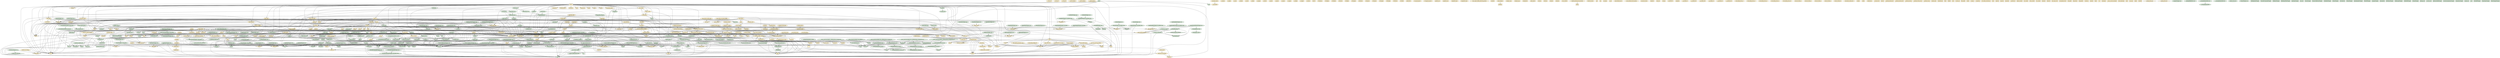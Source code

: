 digraph {
"__bswap_16" [type=functions, language=source, fillcolor="#FFF2CC", style=filled, shape=ellipse];
"__bswap_32" [type=functions, language=source, fillcolor="#FFF2CC", style=filled, shape=ellipse];
"__bswap_64" [type=functions, language=source, fillcolor="#FFF2CC", style=filled, shape=ellipse];
"__uint16_identity" [type=functions, language=source, fillcolor="#FFF2CC", style=filled, shape=ellipse];
"__uint32_identity" [type=functions, language=source, fillcolor="#FFF2CC", style=filled, shape=ellipse];
"__uint64_identity" [type=functions, language=source, fillcolor="#FFF2CC", style=filled, shape=ellipse];
"alignfree" [type=functions, language=source, fillcolor="#FFF2CC", style=filled, shape=ellipse];
"base_len" [type=functions, language=source, fillcolor="#FFF2CC", style=filled, shape=ellipse];
"__gl_setmode" [type=functions, language=source, fillcolor="#FFF2CC", style=filled, shape=ellipse];
"set_binary_mode" [type=functions, language=source, fillcolor="#FFF2CC", style=filled, shape=ellipse];
"c_isalnum" [type=functions, language=source, fillcolor="#FFF2CC", style=filled, shape=ellipse];
"c_isalpha" [type=functions, language=source, fillcolor="#FFF2CC", style=filled, shape=ellipse];
"c_isascii" [type=functions, language=source, fillcolor="#FFF2CC", style=filled, shape=ellipse];
"c_isblank" [type=functions, language=source, fillcolor="#FFF2CC", style=filled, shape=ellipse];
"c_iscntrl" [type=functions, language=source, fillcolor="#FFF2CC", style=filled, shape=ellipse];
"c_isdigit" [type=functions, language=source, fillcolor="#FFF2CC", style=filled, shape=ellipse];
"c_isgraph" [type=functions, language=source, fillcolor="#FFF2CC", style=filled, shape=ellipse];
"c_islower" [type=functions, language=source, fillcolor="#FFF2CC", style=filled, shape=ellipse];
"c_isprint" [type=functions, language=source, fillcolor="#FFF2CC", style=filled, shape=ellipse];
"c_ispunct" [type=functions, language=source, fillcolor="#FFF2CC", style=filled, shape=ellipse];
"c_isspace" [type=functions, language=source, fillcolor="#FFF2CC", style=filled, shape=ellipse];
"c_isupper" [type=functions, language=source, fillcolor="#FFF2CC", style=filled, shape=ellipse];
"c_isxdigit" [type=functions, language=source, fillcolor="#FFF2CC", style=filled, shape=ellipse];
"c_toupper" [type=functions, language=source, fillcolor="#FFF2CC", style=filled, shape=ellipse];
"c_tolower" [type=functions, language=source, fillcolor="#FFF2CC", style=filled, shape=ellipse];
"mbszero" [type=functions, language=source, fillcolor="#FFF2CC", style=filled, shape=ellipse];
"btoc32" [type=functions, language=source, fillcolor="#FFF2CC", style=filled, shape=ellipse];
"c32isalnum" [type=functions, language=source, fillcolor="#FFF2CC", style=filled, shape=ellipse];
"c32isalpha" [type=functions, language=source, fillcolor="#FFF2CC", style=filled, shape=ellipse];
"c32isblank" [type=functions, language=source, fillcolor="#FFF2CC", style=filled, shape=ellipse];
"c32iscntrl" [type=functions, language=source, fillcolor="#FFF2CC", style=filled, shape=ellipse];
"c32isdigit" [type=functions, language=source, fillcolor="#FFF2CC", style=filled, shape=ellipse];
"c32isgraph" [type=functions, language=source, fillcolor="#FFF2CC", style=filled, shape=ellipse];
"c32islower" [type=functions, language=source, fillcolor="#FFF2CC", style=filled, shape=ellipse];
"c32ispunct" [type=functions, language=source, fillcolor="#FFF2CC", style=filled, shape=ellipse];
"c32isspace" [type=functions, language=source, fillcolor="#FFF2CC", style=filled, shape=ellipse];
"c32isupper" [type=functions, language=source, fillcolor="#FFF2CC", style=filled, shape=ellipse];
"c32isxdigit" [type=functions, language=source, fillcolor="#FFF2CC", style=filled, shape=ellipse];
"c32tolower" [type=functions, language=source, fillcolor="#FFF2CC", style=filled, shape=ellipse];
"c32width" [type=functions, language=source, fillcolor="#FFF2CC", style=filled, shape=ellipse];
"mbsrtoc32s" [type=functions, language=source, fillcolor="#FFF2CC", style=filled, shape=ellipse];
"c32_get_type_test" [type=functions, language=source, fillcolor="#FFF2CC", style=filled, shape=ellipse];
"c32_apply_type_test" [type=functions, language=source, fillcolor="#FFF2CC", style=filled, shape=ellipse];
"c32isprint" [type=functions, language=source, fillcolor="#FFF2CC", style=filled, shape=ellipse];
"close_stream" [type=functions, language=source, fillcolor="#FFF2CC", style=filled, shape=ellipse];
"pgettext_aux" [type=functions, language=source, fillcolor="#FFF2CC", style=filled, shape=ellipse];
"npgettext_aux" [type=functions, language=source, fillcolor="#FFF2CC", style=filled, shape=ellipse];
"dcpgettext_expr" [type=functions, language=source, fillcolor="#FFF2CC", style=filled, shape=ellipse];
"dcnpgettext_expr" [type=functions, language=source, fillcolor="#FFF2CC", style=filled, shape=ellipse];
"close_stdout_set_file_name" [type=functions, language=source, fillcolor="#FFF2CC", style=filled, shape=ellipse];
"close_stdout_set_ignore_EPIPE" [type=functions, language=source, fillcolor="#FFF2CC", style=filled, shape=ellipse];
"close_stdout" [type=functions, language=source, fillcolor="#FFF2CC", style=filled, shape=ellipse];
"dup_safer_flag" [type=functions, language=source, fillcolor="#FFF2CC", style=filled, shape=ellipse];
"dup_safer" [type=functions, language=source, fillcolor="#FFF2CC", style=filled, shape=ellipse];
"fadvise" [type=functions, language=source, fillcolor="#FFF2CC", style=filled, shape=ellipse];
"rpl_fcntl" [type=functions, language=source, fillcolor="#FFF2CC", style=filled, shape=ellipse];
"rpl_fcntl_DUPFD" [type=functions, language=source, fillcolor="#FFF2CC", style=filled, shape=ellipse];
"rpl_fcntl_DUPFD_CLOEXEC" [type=functions, language=source, fillcolor="#FFF2CC", style=filled, shape=ellipse];
"fd_safer_flag" [type=functions, language=source, fillcolor="#FFF2CC", style=filled, shape=ellipse];
"clear_ungetc_buffer_preserving_position" [type=functions, language=source, fillcolor="#FFF2CC", style=filled, shape=ellipse];
"fpurge" [type=functions, language=source, fillcolor="#FFF2CC", style=filled, shape=ellipse];
"rpl_fseeko" [type=functions, language=source, fillcolor="#FFF2CC", style=filled, shape=ellipse];
"hard_locale" [type=functions, language=source, fillcolor="#FFF2CC", style=filled, shape=ellipse];
"_gl_alloc_nomem" [type=functions, language=source, fillcolor="#FFF2CC", style=filled, shape=ellipse];
"imalloc" [type=functions, language=source, fillcolor="#FFF2CC", style=filled, shape=ellipse];
"rpl_mbrtoc32" [type=functions, language=source, fillcolor="#FFF2CC", style=filled, shape=ellipse];
"mkstemp_safer" [type=functions, language=source, fillcolor="#FFF2CC", style=filled, shape=ellipse];
"mkostemp_safer" [type=functions, language=source, fillcolor="#FFF2CC", style=filled, shape=ellipse];
"xnrealloc" [type=functions, language=source, fillcolor="#FFF2CC", style=filled, shape=ellipse];
"clone_quoting_options" [type=functions, language=source, fillcolor="#FFF2CC", style=filled, shape=ellipse];
"get_quoting_style" [type=functions, language=source, fillcolor="#FFF2CC", style=filled, shape=ellipse];
"set_quoting_style" [type=functions, language=source, fillcolor="#FFF2CC", style=filled, shape=ellipse];
"set_char_quoting" [type=functions, language=source, fillcolor="#FFF2CC", style=filled, shape=ellipse];
"set_quoting_flags" [type=functions, language=source, fillcolor="#FFF2CC", style=filled, shape=ellipse];
"set_custom_quoting" [type=functions, language=source, fillcolor="#FFF2CC", style=filled, shape=ellipse];
"quoting_options_from_style" [type=functions, language=source, fillcolor="#FFF2CC", style=filled, shape=ellipse];
"quotearg_buffer_restyled" [type=functions, language=source, fillcolor="#FFF2CC", style=filled, shape=ellipse];
"quotearg_buffer" [type=functions, language=source, fillcolor="#FFF2CC", style=filled, shape=ellipse];
"quotearg_alloc" [type=functions, language=source, fillcolor="#FFF2CC", style=filled, shape=ellipse];
"quotearg_alloc_mem" [type=functions, language=source, fillcolor="#FFF2CC", style=filled, shape=ellipse];
"quotearg_free" [type=functions, language=source, fillcolor="#FFF2CC", style=filled, shape=ellipse];
"quotearg_n_options" [type=functions, language=source, fillcolor="#FFF2CC", style=filled, shape=ellipse];
"quotearg_n" [type=functions, language=source, fillcolor="#FFF2CC", style=filled, shape=ellipse];
"quotearg_n_mem" [type=functions, language=source, fillcolor="#FFF2CC", style=filled, shape=ellipse];
"quotearg" [type=functions, language=source, fillcolor="#FFF2CC", style=filled, shape=ellipse];
"quotearg_mem" [type=functions, language=source, fillcolor="#FFF2CC", style=filled, shape=ellipse];
"quotearg_n_style_mem" [type=functions, language=source, fillcolor="#FFF2CC", style=filled, shape=ellipse];
"quotearg_style_mem" [type=functions, language=source, fillcolor="#FFF2CC", style=filled, shape=ellipse];
"quotearg_char_mem" [type=functions, language=source, fillcolor="#FFF2CC", style=filled, shape=ellipse];
"quotearg_char" [type=functions, language=source, fillcolor="#FFF2CC", style=filled, shape=ellipse];
"quotearg_colon" [type=functions, language=source, fillcolor="#FFF2CC", style=filled, shape=ellipse];
"quotearg_colon_mem" [type=functions, language=source, fillcolor="#FFF2CC", style=filled, shape=ellipse];
"quotearg_n_style_colon" [type=functions, language=source, fillcolor="#FFF2CC", style=filled, shape=ellipse];
"quotearg_n_custom" [type=functions, language=source, fillcolor="#FFF2CC", style=filled, shape=ellipse];
"quotearg_n_custom_mem" [type=functions, language=source, fillcolor="#FFF2CC", style=filled, shape=ellipse];
"quotearg_custom" [type=functions, language=source, fillcolor="#FFF2CC", style=filled, shape=ellipse];
"quotearg_custom_mem" [type=functions, language=source, fillcolor="#FFF2CC", style=filled, shape=ellipse];
"quote_n_mem" [type=functions, language=source, fillcolor="#FFF2CC", style=filled, shape=ellipse];
"setlocale_null_unlocked" [type=functions, language=source, fillcolor="#FFF2CC", style=filled, shape=ellipse];
"setlocale_null_r_unlocked" [type=functions, language=source, fillcolor="#FFF2CC", style=filled, shape=ellipse];
"setlocale_null_r" [type=functions, language=source, fillcolor="#FFF2CC", style=filled, shape=ellipse];
"setlocale_null" [type=functions, language=source, fillcolor="#FFF2CC", style=filled, shape=ellipse];
"str2signum" [type=functions, language=source, fillcolor="#FFF2CC", style=filled, shape=ellipse];
"str2sig" [type=functions, language=source, fillcolor="#FFF2CC", style=filled, shape=ellipse];
"sig2str" [type=functions, language=source, fillcolor="#FFF2CC", style=filled, shape=ellipse];
"initialize_exit_failure" [type=functions, language=source, fillcolor="#FFF2CC", style=filled, shape=ellipse];
"make_timespec" [type=functions, language=source, fillcolor="#FFF2CC", style=filled, shape=ellipse];
"timespec_cmp" [type=functions, language=source, fillcolor="#FFF2CC", style=filled, shape=ellipse];
"timespec_sign" [type=functions, language=source, fillcolor="#FFF2CC", style=filled, shape=ellipse];
"timespectod" [type=functions, language=source, fillcolor="#FFF2CC", style=filled, shape=ellipse];
"select_plural" [type=functions, language=source, fillcolor="#FFF2CC", style=filled, shape=ellipse];
"psame_inode" [type=functions, language=target, fillcolor="#D5E8D4", style=filled, shape=ellipse];
"chownat" [type=functions, language=source, fillcolor="#FFF2CC", style=filled, shape=ellipse];
"lchownat" [type=functions, language=source, fillcolor="#FFF2CC", style=filled, shape=ellipse];
"chmodat" [type=functions, language=source, fillcolor="#FFF2CC", style=filled, shape=ellipse];
"lchmodat" [type=functions, language=source, fillcolor="#FFF2CC", style=filled, shape=ellipse];
"dot_or_dotdot" [type=functions, language=source, fillcolor="#FFF2CC", style=filled, shape=ellipse];
"readdir_ignoring_dot_and_dotdot" [type=functions, language=source, fillcolor="#FFF2CC", style=filled, shape=ellipse];
"directory_status" [type=functions, language=source, fillcolor="#FFF2CC", style=filled, shape=ellipse];
"gcd" [type=functions, language=source, fillcolor="#FFF2CC", style=filled, shape=ellipse];
"lcm" [type=functions, language=source, fillcolor="#FFF2CC", style=filled, shape=ellipse];
"ptr_align" [type=functions, language=source, fillcolor="#FFF2CC", style=filled, shape=ellipse];
"is_nul" [type=functions, language=source, fillcolor="#FFF2CC", style=filled, shape=ellipse];
"emit_stdin_note" [type=functions, language=source, fillcolor="#FFF2CC", style=filled, shape=ellipse];
"emit_mandatory_arg_note" [type=functions, language=source, fillcolor="#FFF2CC", style=filled, shape=ellipse];
"emit_size_note" [type=functions, language=source, fillcolor="#FFF2CC", style=filled, shape=ellipse];
"emit_blocksize_note" [type=functions, language=source, fillcolor="#FFF2CC", style=filled, shape=ellipse];
"emit_update_parameters_note" [type=functions, language=source, fillcolor="#FFF2CC", style=filled, shape=ellipse];
"emit_backup_suffix_note" [type=functions, language=source, fillcolor="#FFF2CC", style=filled, shape=ellipse];
"emit_symlink_recurse_options" [type=functions, language=source, fillcolor="#FFF2CC", style=filled, shape=ellipse];
"emit_exec_status" [type=functions, language=source, fillcolor="#FFF2CC", style=filled, shape=ellipse];
"emit_ancillary_info" [type=functions, language=source, fillcolor="#FFF2CC", style=filled, shape=ellipse];
"timetostr" [type=functions, language=source, fillcolor="#FFF2CC", style=filled, shape=ellipse];
"bad_cast" [type=functions, language=source, fillcolor="#FFF2CC", style=filled, shape=ellipse];
"write_error" [type=functions, language=source, fillcolor="#FFF2CC", style=filled, shape=ellipse];
"stzncpy" [type=functions, language=source, fillcolor="#FFF2CC", style=filled, shape=ellipse];
"is_ENOTSUP" [type=functions, language=source, fillcolor="#FFF2CC", style=filled, shape=ellipse];
"alignalloc" [type=functions, language=source, fillcolor="#FFF2CC", style=filled, shape=ellipse];
"__gl_stdbit_clz" [type=functions, language=source, fillcolor="#FFF2CC", style=filled, shape=ellipse];
"__gl_stdbit_clzl" [type=functions, language=source, fillcolor="#FFF2CC", style=filled, shape=ellipse];
"__gl_stdbit_clzll" [type=functions, language=source, fillcolor="#FFF2CC", style=filled, shape=ellipse];
"__gl_stdbit_ctz" [type=functions, language=source, fillcolor="#FFF2CC", style=filled, shape=ellipse];
"__gl_stdbit_ctzl" [type=functions, language=source, fillcolor="#FFF2CC", style=filled, shape=ellipse];
"__gl_stdbit_ctzll" [type=functions, language=source, fillcolor="#FFF2CC", style=filled, shape=ellipse];
"stdc_leading_zeros_ui" [type=functions, language=source, fillcolor="#FFF2CC", style=filled, shape=ellipse];
"stdc_leading_zeros_uc" [type=functions, language=source, fillcolor="#FFF2CC", style=filled, shape=ellipse];
"stdc_leading_zeros_us" [type=functions, language=source, fillcolor="#FFF2CC", style=filled, shape=ellipse];
"stdc_leading_zeros_ul" [type=functions, language=source, fillcolor="#FFF2CC", style=filled, shape=ellipse];
"stdc_leading_zeros_ull" [type=functions, language=source, fillcolor="#FFF2CC", style=filled, shape=ellipse];
"stdc_bit_width_uc" [type=functions, language=source, fillcolor="#FFF2CC", style=filled, shape=ellipse];
"stdc_bit_width_us" [type=functions, language=source, fillcolor="#FFF2CC", style=filled, shape=ellipse];
"stdc_bit_width_ui" [type=functions, language=source, fillcolor="#FFF2CC", style=filled, shape=ellipse];
"stdc_bit_width_ul" [type=functions, language=source, fillcolor="#FFF2CC", style=filled, shape=ellipse];
"stdc_bit_width_ull" [type=functions, language=source, fillcolor="#FFF2CC", style=filled, shape=ellipse];
"xset_binary_mode_error" [type=functions, language=source, fillcolor="#FFF2CC", style=filled, shape=ellipse];
"xset_binary_mode" [type=functions, language=source, fillcolor="#FFF2CC", style=filled, shape=ellipse];
"set_suffix_length" [type=functions, language=source, fillcolor="#FFF2CC", style=filled, shape=ellipse];
"usage" [type=functions, language=source, fillcolor="#FFF2CC", style=filled, shape=ellipse];
"copy_to_tmpfile" [type=functions, language=source, fillcolor="#FFF2CC", style=filled, shape=ellipse];
"input_file_size" [type=functions, language=source, fillcolor="#FFF2CC", style=filled, shape=ellipse];
"next_file_name" [type=functions, language=source, fillcolor="#FFF2CC", style=filled, shape=ellipse];
"create" [type=functions, language=source, fillcolor="#FFF2CC", style=filled, shape=ellipse];
"closeout" [type=functions, language=source, fillcolor="#FFF2CC", style=filled, shape=ellipse];
"cwrite" [type=functions, language=source, fillcolor="#FFF2CC", style=filled, shape=ellipse];
"bytes_split" [type=functions, language=source, fillcolor="#FFF2CC", style=filled, shape=ellipse];
"lines_split" [type=functions, language=source, fillcolor="#FFF2CC", style=filled, shape=ellipse];
"line_bytes_split" [type=functions, language=source, fillcolor="#FFF2CC", style=filled, shape=ellipse];
"lines_chunk_split" [type=functions, language=source, fillcolor="#FFF2CC", style=filled, shape=ellipse];
"ofile_open" [type=functions, language=source, fillcolor="#FFF2CC", style=filled, shape=ellipse];
"lines_rr" [type=functions, language=source, fillcolor="#FFF2CC", style=filled, shape=ellipse];
"strtoint_die" [type=functions, language=source, fillcolor="#FFF2CC", style=filled, shape=ellipse];
"parse_n_units" [type=functions, language=source, fillcolor="#FFF2CC", style=filled, shape=ellipse];
"parse_chunk" [type=functions, language=source, fillcolor="#FFF2CC", style=filled, shape=ellipse];
"main_0" [type=functions, language=source, fillcolor="#FFF2CC", style=filled, shape=ellipse];
"to_uchar" [type=functions, language=target, fillcolor="#D5E8D4", style=filled, shape=ellipse];
"usable_st_size" [type=functions, language=target, fillcolor="#D5E8D4", style=filled, shape=ellipse];
"record_or_unlink_tempfile" [type=functions, language=source, fillcolor="#FFF2CC", style=filled, shape=ellipse];
"temp_stream" [type=functions, language=source, fillcolor="#FFF2CC", style=filled, shape=ellipse];
"direxists" [type=functions, language=source, fillcolor="#FFF2CC", style=filled, shape=ellipse];
"path_search" [type=functions, language=source, fillcolor="#FFF2CC", style=filled, shape=ellipse];
"version_etc_arn" [type=functions, language=source, fillcolor="#FFF2CC", style=filled, shape=ellipse];
"version_etc_ar" [type=functions, language=source, fillcolor="#FFF2CC", style=filled, shape=ellipse];
"version_etc_va" [type=functions, language=source, fillcolor="#FFF2CC", style=filled, shape=ellipse];
"emit_bug_reporting_address" [type=functions, language=source, fillcolor="#FFF2CC", style=filled, shape=ellipse];
"xalloc_die" [type=functions, language=source, fillcolor="#FFF2CC", style=filled, shape=ellipse];
"irealloc" [type=functions, language=source, fillcolor="#FFF2CC", style=filled, shape=ellipse];
"icalloc" [type=functions, language=source, fillcolor="#FFF2CC", style=filled, shape=ellipse];
"ireallocarray" [type=functions, language=source, fillcolor="#FFF2CC", style=filled, shape=ellipse];
"ximalloc" [type=functions, language=source, fillcolor="#FFF2CC", style=filled, shape=ellipse];
"xcharalloc" [type=functions, language=source, fillcolor="#FFF2CC", style=filled, shape=ellipse];
"xreallocarray" [type=functions, language=source, fillcolor="#FFF2CC", style=filled, shape=ellipse];
"xnmalloc" [type=functions, language=source, fillcolor="#FFF2CC", style=filled, shape=ellipse];
"x2realloc" [type=functions, language=source, fillcolor="#FFF2CC", style=filled, shape=ellipse];
"x2nrealloc" [type=functions, language=source, fillcolor="#FFF2CC", style=filled, shape=ellipse];
"xzalloc" [type=functions, language=source, fillcolor="#FFF2CC", style=filled, shape=ellipse];
"xizalloc" [type=functions, language=source, fillcolor="#FFF2CC", style=filled, shape=ellipse];
"xcalloc" [type=functions, language=source, fillcolor="#FFF2CC", style=filled, shape=ellipse];
"ximemdup" [type=functions, language=source, fillcolor="#FFF2CC", style=filled, shape=ellipse];
"ximemdup0" [type=functions, language=source, fillcolor="#FFF2CC", style=filled, shape=ellipse];
"xstrtoimax" [type=functions, language=source, fillcolor="#FFF2CC", style=filled, shape=ellipse];
"bkm_scale" [type=functions, language=target, fillcolor="#D5E8D4", style=filled, shape=ellipse];
"bkm_scale_by_power" [type=functions, language=target, fillcolor="#D5E8D4", style=filled, shape=ellipse];
"" [type=structs, language=source, fillcolor="#FFF2CC", style=filled, shape=box];
"__locale_struct" [type=structs, language=source, fillcolor="#FFF2CC", style=filled, shape=box];
"timeval" [type=structs, language=source, fillcolor="#FFF2CC", style=filled, shape=box];
"timespec" [type=structs, language=source, fillcolor="#FFF2CC", style=filled, shape=box];
"__pthread_internal_list" [type=structs, language=source, fillcolor="#FFF2CC", style=filled, shape=box];
"__pthread_internal_slist" [type=structs, language=source, fillcolor="#FFF2CC", style=filled, shape=box];
"__pthread_mutex_s" [type=structs, language=source, fillcolor="#FFF2CC", style=filled, shape=box];
"__pthread_rwlock_arch_t" [type=structs, language=source, fillcolor="#FFF2CC", style=filled, shape=box];
"__pthread_cond_s" [type=structs, language=source, fillcolor="#FFF2CC", style=filled, shape=box];
"random_data" [type=structs, language=source, fillcolor="#FFF2CC", style=filled, shape=box];
"drand48_data" [type=structs, language=source, fillcolor="#FFF2CC", style=filled, shape=box];
"flock" [type=structs, language=source, fillcolor="#FFF2CC", style=filled, shape=box];
"flock64" [type=structs, language=source, fillcolor="#FFF2CC", style=filled, shape=box];
"iovec" [type=structs, language=source, fillcolor="#FFF2CC", style=filled, shape=box];
"f_owner_ex" [type=structs, language=source, fillcolor="#FFF2CC", style=filled, shape=box];
"file_handle" [type=structs, language=source, fillcolor="#FFF2CC", style=filled, shape=box];
"stat" [type=structs, language=source, fillcolor="#FFF2CC", style=filled, shape=box];
"stat64" [type=structs, language=source, fillcolor="#FFF2CC", style=filled, shape=box];
"_G_fpos_t" [type=structs, language=source, fillcolor="#FFF2CC", style=filled, shape=box];
"_G_fpos64_t" [type=structs, language=source, fillcolor="#FFF2CC", style=filled, shape=box];
"_IO_FILE" [type=structs, language=source, fillcolor="#FFF2CC", style=filled, shape=box];
"_IO_cookie_io_functions_t" [type=structs, language=source, fillcolor="#FFF2CC", style=filled, shape=box];
"lconv" [type=structs, language=source, fillcolor="#FFF2CC", style=filled, shape=box];
"sigevent" [type=structs, language=source, fillcolor="#FFF2CC", style=filled, shape=box];
"sigaction" [type=structs, language=source, fillcolor="#FFF2CC", style=filled, shape=box];
"sigcontext" [type=structs, language=source, fillcolor="#FFF2CC", style=filled, shape=box];
"_aarch64_ctx" [type=structs, language=source, fillcolor="#FFF2CC", style=filled, shape=box];
"fpsimd_context" [type=structs, language=source, fillcolor="#FFF2CC", style=filled, shape=box];
"esr_context" [type=structs, language=source, fillcolor="#FFF2CC", style=filled, shape=box];
"extra_context" [type=structs, language=source, fillcolor="#FFF2CC", style=filled, shape=box];
"sve_context" [type=structs, language=source, fillcolor="#FFF2CC", style=filled, shape=box];
"timezone" [type=structs, language=source, fillcolor="#FFF2CC", style=filled, shape=box];
"itimerval" [type=structs, language=source, fillcolor="#FFF2CC", style=filled, shape=box];
"user_regs_struct" [type=structs, language=source, fillcolor="#FFF2CC", style=filled, shape=box];
"user_fpsimd_struct" [type=structs, language=source, fillcolor="#FFF2CC", style=filled, shape=box];
"elf_siginfo" [type=structs, language=source, fillcolor="#FFF2CC", style=filled, shape=box];
"elf_prstatus" [type=structs, language=source, fillcolor="#FFF2CC", style=filled, shape=box];
"elf_prpsinfo" [type=structs, language=source, fillcolor="#FFF2CC", style=filled, shape=box];
"ucontext_t" [type=structs, language=source, fillcolor="#FFF2CC", style=filled, shape=box];
"sigstack" [type=structs, language=source, fillcolor="#FFF2CC", style=filled, shape=box];
"quoting_options" [type=structs, language=source, fillcolor="#FFF2CC", style=filled, shape=box];
"slotvec" [type=globals, language=source, fillcolor="#FFF2CC", style=filled, shape=diamond];
"timex" [type=structs, language=source, fillcolor="#FFF2CC", style=filled, shape=box];
"tm" [type=structs, language=source, fillcolor="#FFF2CC", style=filled, shape=box];
"itimerspec" [type=structs, language=source, fillcolor="#FFF2CC", style=filled, shape=box];
"__time_t_must_be_integral" [type=structs, language=source, fillcolor="#FFF2CC", style=filled, shape=box];
"statx_timestamp" [type=structs, language=source, fillcolor="#FFF2CC", style=filled, shape=box];
"statx" [type=structs, language=source, fillcolor="#FFF2CC", style=filled, shape=box];
"numname" [type=structs, language=source, fillcolor="#FFF2CC", style=filled, shape=box];
"option" [type=structs, language=source, fillcolor="#FFF2CC", style=filled, shape=box];
"dirent" [type=structs, language=source, fillcolor="#FFF2CC", style=filled, shape=box];
"dirent64" [type=structs, language=source, fillcolor="#FFF2CC", style=filled, shape=box];
"infomap" [type=structs, language=source, fillcolor="#FFF2CC", style=filled, shape=box];
"of_info" [type=structs, language=source, fillcolor="#FFF2CC", style=filled, shape=box];
"file_name" [type=globals, language=source, fillcolor="#FFF2CC", style=filled, shape=diamond];
"ignore_EPIPE" [type=globals, language=source, fillcolor="#FFF2CC", style=filled, shape=diamond];
"exit_failure" [type=globals, language=source, fillcolor="#FFF2CC", style=filled, shape=diamond];
"internal_state" [type=globals, language=source, fillcolor="#FFF2CC", style=filled, shape=diamond];
"program_name" [type=globals, language=source, fillcolor="#FFF2CC", style=filled, shape=diamond];
"quoting_style_args" [type=globals, language=source, fillcolor="#FFF2CC", style=filled, shape=diamond];
"quoting_style_vals" [type=globals, language=source, fillcolor="#FFF2CC", style=filled, shape=diamond];
"default_quoting_options" [type=globals, language=source, fillcolor="#FFF2CC", style=filled, shape=diamond];
"slot0" [type=globals, language=source, fillcolor="#FFF2CC", style=filled, shape=diamond];
"nslots" [type=globals, language=source, fillcolor="#FFF2CC", style=filled, shape=diamond];
"slotvec0" [type=globals, language=source, fillcolor="#FFF2CC", style=filled, shape=diamond];
"quote_quoting_options" [type=globals, language=source, fillcolor="#FFF2CC", style=filled, shape=diamond];
"numname_table" [type=globals, language=source, fillcolor="#FFF2CC", style=filled, shape=diamond];
"filter_command" [type=globals, language=source, fillcolor="#FFF2CC", style=filled, shape=diamond];
"filter_pid" [type=globals, language=source, fillcolor="#FFF2CC", style=filled, shape=diamond];
"open_pipes" [type=globals, language=source, fillcolor="#FFF2CC", style=filled, shape=diamond];
"open_pipes_alloc" [type=globals, language=source, fillcolor="#FFF2CC", style=filled, shape=diamond];
"n_open_pipes" [type=globals, language=source, fillcolor="#FFF2CC", style=filled, shape=diamond];
"default_SIGPIPE" [type=globals, language=source, fillcolor="#FFF2CC", style=filled, shape=diamond];
"outbase" [type=globals, language=source, fillcolor="#FFF2CC", style=filled, shape=diamond];
"outfile" [type=globals, language=source, fillcolor="#FFF2CC", style=filled, shape=diamond];
"outfile_mid" [type=globals, language=source, fillcolor="#FFF2CC", style=filled, shape=diamond];
"suffix_auto" [type=globals, language=source, fillcolor="#FFF2CC", style=filled, shape=diamond];
"suffix_length" [type=globals, language=source, fillcolor="#FFF2CC", style=filled, shape=diamond];
"suffix_alphabet" [type=globals, language=source, fillcolor="#FFF2CC", style=filled, shape=diamond];
"numeric_suffix_start" [type=globals, language=source, fillcolor="#FFF2CC", style=filled, shape=diamond];
"additional_suffix" [type=globals, language=source, fillcolor="#FFF2CC", style=filled, shape=diamond];
"infile" [type=globals, language=source, fillcolor="#FFF2CC", style=filled, shape=diamond];
"in_stat_buf" [type=globals, language=source, fillcolor="#FFF2CC", style=filled, shape=diamond];
"output_desc" [type=globals, language=source, fillcolor="#FFF2CC", style=filled, shape=diamond];
"verbose" [type=globals, language=source, fillcolor="#FFF2CC", style=filled, shape=diamond];
"elide_empty_files" [type=globals, language=source, fillcolor="#FFF2CC", style=filled, shape=diamond];
"unbuffered" [type=globals, language=source, fillcolor="#FFF2CC", style=filled, shape=diamond];
"eolchar" [type=globals, language=source, fillcolor="#FFF2CC", style=filled, shape=diamond];
"longopts" [type=globals, language=source, fillcolor="#FFF2CC", style=filled, shape=diamond];
"version_etc_copyright" [type=globals, language=source, fillcolor="#FFF2CC", style=filled, shape=diamond];
"Version" [type=globals, language=source, fillcolor="#FFF2CC", style=filled, shape=diamond];
"__BindgenBitfieldUnit::set" [type=functions, language=target, fillcolor="#D5E8D4", style=filled, shape=ellipse];
"convert_to_c_type" [type=functions, language=target, fillcolor="#D5E8D4", style=filled, shape=ellipse];
"xstrtoumax_rust" [type=functions, language=target, fillcolor="#D5E8D4", style=filled, shape=ellipse];
"__time_t_must_be_integral::new_bitfield_1" [type=functions, language=target, fillcolor="#D5E8D4", style=filled, shape=ellipse];
"xmemdup" [type=functions, language=target, fillcolor="#D5E8D4", style=filled, shape=ellipse];
"xireallocarray_rust" [type=functions, language=target, fillcolor="#D5E8D4", style=filled, shape=ellipse];
"xnumtoumax" [type=functions, language=target, fillcolor="#D5E8D4", style=filled, shape=ellipse];
"OutfileWrapper::get" [type=functions, language=target, fillcolor="#D5E8D4", style=filled, shape=ellipse];
"fd_reopen" [type=functions, language=target, fillcolor="#D5E8D4", style=filled, shape=ellipse];
"rpl_fflush_rust" [type=functions, language=target, fillcolor="#D5E8D4", style=filled, shape=ellipse];
"xirealloc" [type=functions, language=target, fillcolor="#D5E8D4", style=filled, shape=ellipse];
"c_strcasecmp_rust" [type=functions, language=target, fillcolor="#D5E8D4", style=filled, shape=ellipse];
"io_blksize" [type=functions, language=target, fillcolor="#D5E8D4", style=filled, shape=ellipse];
"FilterCommandWrapper::new" [type=functions, language=target, fillcolor="#D5E8D4", style=filled, shape=ellipse];
"to_uchar_rust" [type=functions, language=target, fillcolor="#D5E8D4", style=filled, shape=ellipse];
"VersionEtcCopyrightWrapper::new" [type=functions, language=target, fillcolor="#D5E8D4", style=filled, shape=ellipse];
"VerboseWrapper::get_global_value" [type=functions, language=target, fillcolor="#D5E8D4", style=filled, shape=ellipse];
"__BindgenBitfieldUnit::get" [type=functions, language=target, fillcolor="#D5E8D4", style=filled, shape=ellipse];
"OutbaseWrapper::read_global" [type=functions, language=target, fillcolor="#D5E8D4", style=filled, shape=ellipse];
"convert_to_idiomatic" [type=functions, language=target, fillcolor="#D5E8D4", style=filled, shape=ellipse];
"xmalloc" [type=functions, language=target, fillcolor="#D5E8D4", style=filled, shape=ellipse];
"bytes_chunk_extract_rust" [type=functions, language=target, fillcolor="#D5E8D4", style=filled, shape=ellipse];
"OpenPipesAllocWrapper::get_global_value" [type=functions, language=target, fillcolor="#D5E8D4", style=filled, shape=ellipse];
"__IncompleteArrayField::as_mut_slice" [type=functions, language=target, fillcolor="#D5E8D4", style=filled, shape=ellipse];
"io_blksize_rust" [type=functions, language=target, fillcolor="#D5E8D4", style=filled, shape=ellipse];
"ignorable" [type=functions, language=target, fillcolor="#D5E8D4", style=filled, shape=ellipse];
"__IncompleteArrayField::as_ptr" [type=functions, language=target, fillcolor="#D5E8D4", style=filled, shape=ellipse];
"report_error" [type=functions, language=target, fillcolor="#D5E8D4", style=filled, shape=ellipse];
"OpenPipesWrapper::set" [type=functions, language=target, fillcolor="#D5E8D4", style=filled, shape=ellipse];
"xinmalloc_rust" [type=functions, language=target, fillcolor="#D5E8D4", style=filled, shape=ellipse];
"xalloc_die_rust" [type=functions, language=target, fillcolor="#D5E8D4", style=filled, shape=ellipse];
"VerboseWrapper::get" [type=functions, language=target, fillcolor="#D5E8D4", style=filled, shape=ellipse];
"quote_mem_rust" [type=functions, language=target, fillcolor="#D5E8D4", style=filled, shape=ellipse];
"__BindgenBitfieldUnit::raw_get" [type=functions, language=target, fillcolor="#D5E8D4", style=filled, shape=ellipse];
"quotearg_n_style_rust" [type=functions, language=target, fillcolor="#D5E8D4", style=filled, shape=ellipse];
"c_tolower_rust" [type=functions, language=target, fillcolor="#D5E8D4", style=filled, shape=ellipse];
"check_nonnull_rust" [type=functions, language=target, fillcolor="#D5E8D4", style=filled, shape=ellipse];
"xstrtoumax" [type=functions, language=target, fillcolor="#D5E8D4", style=filled, shape=ellipse];
"xinmalloc" [type=functions, language=target, fillcolor="#D5E8D4", style=filled, shape=ellipse];
"LongoptsWrapper::get" [type=functions, language=target, fillcolor="#D5E8D4", style=filled, shape=ellipse];
"icalloc_rust" [type=functions, language=target, fillcolor="#D5E8D4", style=filled, shape=ellipse];
"xmalloc_rust" [type=functions, language=target, fillcolor="#D5E8D4", style=filled, shape=ellipse];
"quotearg_style" [type=functions, language=target, fillcolor="#D5E8D4", style=filled, shape=ellipse];
"xstrdup_rust" [type=functions, language=target, fillcolor="#D5E8D4", style=filled, shape=ellipse];
"UnbufferedWrapper::get" [type=functions, language=target, fillcolor="#D5E8D4", style=filled, shape=ellipse];
"SuffixAutoWrapper::new" [type=functions, language=target, fillcolor="#D5E8D4", style=filled, shape=ellipse];
"__BindgenBitfieldUnit::change_bit" [type=functions, language=target, fillcolor="#D5E8D4", style=filled, shape=ellipse];
"OpenPipesAllocWrapper::set_global_value" [type=functions, language=target, fillcolor="#D5E8D4", style=filled, shape=ellipse];
"DefaultSigpipeWrapper::get_global" [type=functions, language=target, fillcolor="#D5E8D4", style=filled, shape=ellipse];
"UnbufferedWrapper::new" [type=functions, language=target, fillcolor="#D5E8D4", style=filled, shape=ellipse];
"__BindgenBitfieldUnit::raw_get_bit" [type=functions, language=target, fillcolor="#D5E8D4", style=filled, shape=ellipse];
"bkm_scale_by_power_rust" [type=functions, language=target, fillcolor="#D5E8D4", style=filled, shape=ellipse];
"extract_codeset_from_locale" [type=functions, language=target, fillcolor="#D5E8D4", style=filled, shape=ellipse];
"InStatBufWrapper::new" [type=functions, language=target, fillcolor="#D5E8D4", style=filled, shape=ellipse];
"irealloc_rust" [type=functions, language=target, fillcolor="#D5E8D4", style=filled, shape=ellipse];
"xalignalloc" [type=functions, language=target, fillcolor="#D5E8D4", style=filled, shape=ellipse];
"__BindgenBitfieldUnit::new" [type=functions, language=target, fillcolor="#D5E8D4", style=filled, shape=ellipse];
"open_safer_rust" [type=functions, language=target, fillcolor="#D5E8D4", style=filled, shape=ellipse];
"StrtolError::combine" [type=functions, language=target, fillcolor="#D5E8D4", style=filled, shape=ellipse];
"__IncompleteArrayField::new" [type=functions, language=target, fillcolor="#D5E8D4", style=filled, shape=ellipse];
"InfileWrapper::new" [type=functions, language=target, fillcolor="#D5E8D4", style=filled, shape=ellipse];
"xireallocarray" [type=functions, language=target, fillcolor="#D5E8D4", style=filled, shape=ellipse];
"xnumtoumax_rust" [type=functions, language=target, fillcolor="#D5E8D4", style=filled, shape=ellipse];
"bkm_scale_rust" [type=functions, language=target, fillcolor="#D5E8D4", style=filled, shape=ellipse];
"OutputDescWrapper::set" [type=functions, language=target, fillcolor="#D5E8D4", style=filled, shape=ellipse];
"__time_t_must_be_integral::__floating_time_t_unsupported" [type=functions, language=target, fillcolor="#D5E8D4", style=filled, shape=ellipse];
"quoting_options_from_style_rust" [type=functions, language=target, fillcolor="#D5E8D4", style=filled, shape=ellipse];
"FilterCommandWrapper::get" [type=functions, language=target, fillcolor="#D5E8D4", style=filled, shape=ellipse];
"xpalloc" [type=functions, language=target, fillcolor="#D5E8D4", style=filled, shape=ellipse];
"VersionEtcCopyrightWrapper::get_global_value" [type=functions, language=target, fillcolor="#D5E8D4", style=filled, shape=ellipse];
"check_nonnull" [type=functions, language=target, fillcolor="#D5E8D4", style=filled, shape=ellipse];
"QuotingStyle::clone" [type=functions, language=target, fillcolor="#D5E8D4", style=filled, shape=ellipse];
"ElideEmptyFilesWrapper::get" [type=functions, language=target, fillcolor="#D5E8D4", style=filled, shape=ellipse];
"NumericSuffixStartWrapper::new" [type=functions, language=target, fillcolor="#D5E8D4", style=filled, shape=ellipse];
"ireallocarray_rust" [type=functions, language=target, fillcolor="#D5E8D4", style=filled, shape=ellipse];
"quote" [type=functions, language=target, fillcolor="#D5E8D4", style=filled, shape=ellipse];
"set_errno" [type=functions, language=target, fillcolor="#D5E8D4", style=filled, shape=ellipse];
"SuffixAlphabetWrapper::get_global" [type=functions, language=target, fillcolor="#D5E8D4", style=filled, shape=ellipse];
"FileWriter::write" [type=functions, language=target, fillcolor="#D5E8D4", style=filled, shape=ellipse];
"FilterCommandWrapper::set" [type=functions, language=target, fillcolor="#D5E8D4", style=filled, shape=ellipse];
"VersionEtcCopyrightWrapper::get" [type=functions, language=target, fillcolor="#D5E8D4", style=filled, shape=ellipse];
"xnumtoimax_rust" [type=functions, language=target, fillcolor="#D5E8D4", style=filled, shape=ellipse];
"__IncompleteArrayField::fmt" [type=functions, language=target, fillcolor="#D5E8D4", style=filled, shape=ellipse];
"__BindgenBitfieldUnit::raw_set_bit" [type=functions, language=target, fillcolor="#D5E8D4", style=filled, shape=ellipse];
"VerboseWrapper::set" [type=functions, language=target, fillcolor="#D5E8D4", style=filled, shape=ellipse];
"OutbaseWrapper::set" [type=functions, language=target, fillcolor="#D5E8D4", style=filled, shape=ellipse];
"version_etc_rust" [type=functions, language=target, fillcolor="#D5E8D4", style=filled, shape=ellipse];
"gettext_quote_rust" [type=functions, language=target, fillcolor="#D5E8D4", style=filled, shape=ellipse];
"__BindgenBitfieldUnit::extract_bit" [type=functions, language=target, fillcolor="#D5E8D4", style=filled, shape=ellipse];
"OutfileMidWrapper::get" [type=functions, language=target, fillcolor="#D5E8D4", style=filled, shape=ellipse];
"__BindgenOpaqueArray::default" [type=functions, language=target, fillcolor="#D5E8D4", style=filled, shape=ellipse];
"EolcharWrapper::set" [type=functions, language=target, fillcolor="#D5E8D4", style=filled, shape=ellipse];
"AdditionalSuffixWrapper::read_global" [type=functions, language=target, fillcolor="#D5E8D4", style=filled, shape=ellipse];
"version_etc" [type=functions, language=target, fillcolor="#D5E8D4", style=filled, shape=ellipse];
"ExitFailureWrapper::set" [type=functions, language=target, fillcolor="#D5E8D4", style=filled, shape=ellipse];
"xrealloc_rust" [type=functions, language=target, fillcolor="#D5E8D4", style=filled, shape=ellipse];
"proper_name_lite_rust" [type=functions, language=target, fillcolor="#D5E8D4", style=filled, shape=ellipse];
"NumericSuffixStartWrapper::get" [type=functions, language=target, fillcolor="#D5E8D4", style=filled, shape=ellipse];
"fd_safer" [type=functions, language=target, fillcolor="#D5E8D4", style=filled, shape=ellipse];
"OutbaseWrapper::new" [type=functions, language=target, fillcolor="#D5E8D4", style=filled, shape=ellipse];
"OutfileMidWrapper::new" [type=functions, language=target, fillcolor="#D5E8D4", style=filled, shape=ellipse];
"NOpenPipesWrapper::get" [type=functions, language=target, fillcolor="#D5E8D4", style=filled, shape=ellipse];
"get_system_codeset" [type=functions, language=target, fillcolor="#D5E8D4", style=filled, shape=ellipse];
"open_safer" [type=functions, language=target, fillcolor="#D5E8D4", style=filled, shape=ellipse];
"xmemdup_rust" [type=functions, language=target, fillcolor="#D5E8D4", style=filled, shape=ellipse];
"__time_t_must_be_integral::set___floating_time_t_unsupported" [type=functions, language=target, fillcolor="#D5E8D4", style=filled, shape=ellipse];
"__BindgenBitfieldUnit::set_bit" [type=functions, language=target, fillcolor="#D5E8D4", style=filled, shape=ellipse];
"__IncompleteArrayField::as_slice" [type=functions, language=target, fillcolor="#D5E8D4", style=filled, shape=ellipse];
"xirealloc_rust" [type=functions, language=target, fillcolor="#D5E8D4", style=filled, shape=ellipse];
"FilterCommandWrapper::read_global" [type=functions, language=target, fillcolor="#D5E8D4", style=filled, shape=ellipse];
"FilterPidWrapper::get" [type=functions, language=target, fillcolor="#D5E8D4", style=filled, shape=ellipse];
"usable_st_size_rust" [type=functions, language=target, fillcolor="#D5E8D4", style=filled, shape=ellipse];
"get_global_options" [type=functions, language=target, fillcolor="#D5E8D4", style=filled, shape=ellipse];
"gettext_quote" [type=functions, language=target, fillcolor="#D5E8D4", style=filled, shape=ellipse];
"__time_t_must_be_integral::__floating_time_t_unsupported_raw" [type=functions, language=target, fillcolor="#D5E8D4", style=filled, shape=ellipse];
"OutputDescWrapper::get" [type=functions, language=target, fillcolor="#D5E8D4", style=filled, shape=ellipse];
"rpl_fclose" [type=functions, language=target, fillcolor="#D5E8D4", style=filled, shape=ellipse];
"xdectoumax_rust" [type=functions, language=target, fillcolor="#D5E8D4", style=filled, shape=ellipse];
"NOpenPipesWrapper::new" [type=functions, language=target, fillcolor="#D5E8D4", style=filled, shape=ellipse];
"xicalloc" [type=functions, language=target, fillcolor="#D5E8D4", style=filled, shape=ellipse];
"OutfileMidWrapper::set" [type=functions, language=target, fillcolor="#D5E8D4", style=filled, shape=ellipse];
"quote_rust" [type=functions, language=target, fillcolor="#D5E8D4", style=filled, shape=ellipse];
"xdectoumax" [type=functions, language=target, fillcolor="#D5E8D4", style=filled, shape=ellipse];
"FilterPidWrapper::new" [type=functions, language=target, fillcolor="#D5E8D4", style=filled, shape=ellipse];
"SuffixLengthWrapper::set" [type=functions, language=target, fillcolor="#D5E8D4", style=filled, shape=ellipse];
"alignalloc_rust" [type=functions, language=target, fillcolor="#D5E8D4", style=filled, shape=ellipse];
"FilterCommandWrapper::write_global" [type=functions, language=target, fillcolor="#D5E8D4", style=filled, shape=ellipse];
"xrealloc" [type=functions, language=target, fillcolor="#D5E8D4", style=filled, shape=ellipse];
"OutbaseWrapper::write_global" [type=functions, language=target, fillcolor="#D5E8D4", style=filled, shape=ellipse];
"bytes_chunk_extract" [type=functions, language=target, fillcolor="#D5E8D4", style=filled, shape=ellipse];
"NOpenPipesWrapper::set" [type=functions, language=target, fillcolor="#D5E8D4", style=filled, shape=ellipse];
"VersionWrapper::get" [type=functions, language=target, fillcolor="#D5E8D4", style=filled, shape=ellipse];
"InfileWrapper::get" [type=functions, language=target, fillcolor="#D5E8D4", style=filled, shape=ellipse];
"quote_n_rust" [type=functions, language=target, fillcolor="#D5E8D4", style=filled, shape=ellipse];
"xdectoimax" [type=functions, language=target, fillcolor="#D5E8D4", style=filled, shape=ellipse];
"ProgramNameWrapper::read_global" [type=functions, language=target, fillcolor="#D5E8D4", style=filled, shape=ellipse];
"VersionWrapper::new" [type=functions, language=target, fillcolor="#D5E8D4", style=filled, shape=ellipse];
"set_program_name_rust" [type=functions, language=target, fillcolor="#D5E8D4", style=filled, shape=ellipse];
"OutfileWrapper::new" [type=functions, language=target, fillcolor="#D5E8D4", style=filled, shape=ellipse];
"full_write" [type=functions, language=target, fillcolor="#D5E8D4", style=filled, shape=ellipse];
"OpenPipesAllocWrapper::new" [type=functions, language=target, fillcolor="#D5E8D4", style=filled, shape=ellipse];
"ProgramNameWrapper::get" [type=functions, language=target, fillcolor="#D5E8D4", style=filled, shape=ellipse];
"last_component" [type=functions, language=target, fillcolor="#D5E8D4", style=filled, shape=ellipse];
"last_component_rust" [type=functions, language=target, fillcolor="#D5E8D4", style=filled, shape=ellipse];
"main" [type=functions, language=target, fillcolor="#D5E8D4", style=filled, shape=ellipse];
"locale_charset_rust" [type=functions, language=target, fillcolor="#D5E8D4", style=filled, shape=ellipse];
"set_program_name" [type=functions, language=target, fillcolor="#D5E8D4", style=filled, shape=ellipse];
"OpenPipesWrapper::new" [type=functions, language=target, fillcolor="#D5E8D4", style=filled, shape=ellipse];
"rpl_fclose_rust" [type=functions, language=target, fillcolor="#D5E8D4", style=filled, shape=ellipse];
"quotearg_n_options_rust" [type=functions, language=target, fillcolor="#D5E8D4", style=filled, shape=ellipse];
"safe_write_rust" [type=functions, language=target, fillcolor="#D5E8D4", style=filled, shape=ellipse];
"UnbufferedWrapper::get_global_value" [type=functions, language=target, fillcolor="#D5E8D4", style=filled, shape=ellipse];
"full_write_rust" [type=functions, language=target, fillcolor="#D5E8D4", style=filled, shape=ellipse];
"VerboseWrapper::set_global_value" [type=functions, language=target, fillcolor="#D5E8D4", style=filled, shape=ellipse];
"EolcharWrapper::get" [type=functions, language=target, fillcolor="#D5E8D4", style=filled, shape=ellipse];
"UnbufferedWrapper::set_global_value" [type=functions, language=target, fillcolor="#D5E8D4", style=filled, shape=ellipse];
"safe_write" [type=functions, language=target, fillcolor="#D5E8D4", style=filled, shape=ellipse];
"xnumtoimax" [type=functions, language=target, fillcolor="#D5E8D4", style=filled, shape=ellipse];
"xalignalloc_rust" [type=functions, language=target, fillcolor="#D5E8D4", style=filled, shape=ellipse];
"DefaultSigpipeWrapper::set_global" [type=functions, language=target, fillcolor="#D5E8D4", style=filled, shape=ellipse];
"__BindgenBitfieldUnit::raw_set" [type=functions, language=target, fillcolor="#D5E8D4", style=filled, shape=ellipse];
"QuotingOptions::clone" [type=functions, language=target, fillcolor="#D5E8D4", style=filled, shape=ellipse];
"FileWriter::flush" [type=functions, language=target, fillcolor="#D5E8D4", style=filled, shape=ellipse];
"ProgramNameWrapper::new" [type=functions, language=target, fillcolor="#D5E8D4", style=filled, shape=ellipse];
"NumericSuffixStartWrapper::set" [type=functions, language=target, fillcolor="#D5E8D4", style=filled, shape=ellipse];
"fd_reopen_rust" [type=functions, language=target, fillcolor="#D5E8D4", style=filled, shape=ellipse];
"OutbaseWrapper::get" [type=functions, language=target, fillcolor="#D5E8D4", style=filled, shape=ellipse];
"xstrdup" [type=functions, language=target, fillcolor="#D5E8D4", style=filled, shape=ellipse];
"xdectoimax_rust" [type=functions, language=target, fillcolor="#D5E8D4", style=filled, shape=ellipse];
"ignorable_rust" [type=functions, language=target, fillcolor="#D5E8D4", style=filled, shape=ellipse];
"__time_t_must_be_integral::set___floating_time_t_unsupported_raw" [type=functions, language=target, fillcolor="#D5E8D4", style=filled, shape=ellipse];
"fd_safer_rust" [type=functions, language=target, fillcolor="#D5E8D4", style=filled, shape=ellipse];
"QuoteQuotingOptionsWrapper::set" [type=functions, language=target, fillcolor="#D5E8D4", style=filled, shape=ellipse];
"xpalloc_rust" [type=functions, language=target, fillcolor="#D5E8D4", style=filled, shape=ellipse];
"ProgramNameWrapper::set" [type=functions, language=target, fillcolor="#D5E8D4", style=filled, shape=ellipse];
"quote_mem" [type=functions, language=target, fillcolor="#D5E8D4", style=filled, shape=ellipse];
"proper_name_lite" [type=functions, language=target, fillcolor="#D5E8D4", style=filled, shape=ellipse];
"AdditionalSuffixWrapper::set" [type=functions, language=target, fillcolor="#D5E8D4", style=filled, shape=ellipse];
"ElideEmptyFilesWrapper::new" [type=functions, language=target, fillcolor="#D5E8D4", style=filled, shape=ellipse];
"fdadvise_rust" [type=functions, language=target, fillcolor="#D5E8D4", style=filled, shape=ellipse];
"OutputDescWrapper::new" [type=functions, language=target, fillcolor="#D5E8D4", style=filled, shape=ellipse];
"quotearg_style_rust" [type=functions, language=target, fillcolor="#D5E8D4", style=filled, shape=ellipse];
"__BindgenBitfieldUnit::get_bit" [type=functions, language=target, fillcolor="#D5E8D4", style=filled, shape=ellipse];
"__IncompleteArrayField::as_mut_ptr" [type=functions, language=target, fillcolor="#D5E8D4", style=filled, shape=ellipse];
"xicalloc_rust" [type=functions, language=target, fillcolor="#D5E8D4", style=filled, shape=ellipse];
"FilterPidWrapper::set" [type=functions, language=target, fillcolor="#D5E8D4", style=filled, shape=ellipse];
"fdadvise" [type=functions, language=target, fillcolor="#D5E8D4", style=filled, shape=ellipse];
"OpenPipesWrapper::get" [type=functions, language=target, fillcolor="#D5E8D4", style=filled, shape=ellipse];
"SuffixLengthWrapper::new" [type=functions, language=target, fillcolor="#D5E8D4", style=filled, shape=ellipse];
"SuffixAlphabetWrapper" [type=structs, language=target, fillcolor="#D5E8D4", style=filled, shape=box];
"VersionEtcCopyrightWrapper" [type=structs, language=target, fillcolor="#D5E8D4", style=filled, shape=box];
"SuffixAutoWrapper" [type=structs, language=target, fillcolor="#D5E8D4", style=filled, shape=box];
"ElideEmptyFilesWrapper" [type=structs, language=target, fillcolor="#D5E8D4", style=filled, shape=box];
"OpenPipesWrapper" [type=structs, language=target, fillcolor="#D5E8D4", style=filled, shape=box];
"StrtolError" [type=structs, language=target, fillcolor="#D5E8D4", style=filled, shape=box];
"stat_rust" [type=structs, language=target, fillcolor="#D5E8D4", style=filled, shape=box];
"VersionWrapper" [type=structs, language=target, fillcolor="#D5E8D4", style=filled, shape=box];
"StrToLError" [type=structs, language=target, fillcolor="#D5E8D4", style=filled, shape=box];
"NumericSuffixStartWrapper" [type=structs, language=target, fillcolor="#D5E8D4", style=filled, shape=box];
"UnbufferedWrapper" [type=structs, language=target, fillcolor="#D5E8D4", style=filled, shape=box];
"FilterCommandWrapper" [type=structs, language=target, fillcolor="#D5E8D4", style=filled, shape=box];
"quoting_options_rust" [type=structs, language=target, fillcolor="#D5E8D4", style=filled, shape=box];
"EolcharWrapper" [type=structs, language=target, fillcolor="#D5E8D4", style=filled, shape=box];
"OutfileWrapper" [type=structs, language=target, fillcolor="#D5E8D4", style=filled, shape=box];
"StrToIntError" [type=structs, language=target, fillcolor="#D5E8D4", style=filled, shape=box];
"VerboseWrapper" [type=structs, language=target, fillcolor="#D5E8D4", style=filled, shape=box];
"QuotingOptions" [type=structs, language=target, fillcolor="#D5E8D4", style=filled, shape=box];
"OpenPipesAllocWrapper" [type=structs, language=target, fillcolor="#D5E8D4", style=filled, shape=box];
"FilterPidWrapper" [type=structs, language=target, fillcolor="#D5E8D4", style=filled, shape=box];
"LongoptsWrapper" [type=structs, language=target, fillcolor="#D5E8D4", style=filled, shape=box];
"QuotingStyle" [type=structs, language=target, fillcolor="#D5E8D4", style=filled, shape=box];
"ExitFailureWrapper" [type=structs, language=target, fillcolor="#D5E8D4", style=filled, shape=box];
"SuffixLengthWrapper" [type=structs, language=target, fillcolor="#D5E8D4", style=filled, shape=box];
"OutfileMidWrapper" [type=structs, language=target, fillcolor="#D5E8D4", style=filled, shape=box];
"OutbaseWrapper" [type=structs, language=target, fillcolor="#D5E8D4", style=filled, shape=box];
"ProgramNameWrapper" [type=structs, language=target, fillcolor="#D5E8D4", style=filled, shape=box];
"FileWriter" [type=structs, language=target, fillcolor="#D5E8D4", style=filled, shape=box];
"infomap_rust" [type=structs, language=target, fillcolor="#D5E8D4", style=filled, shape=box];
"FileStats" [type=structs, language=target, fillcolor="#D5E8D4", style=filled, shape=box];
"_IO_FILE_rust" [type=structs, language=target, fillcolor="#D5E8D4", style=filled, shape=box];
"InfileWrapper" [type=structs, language=target, fillcolor="#D5E8D4", style=filled, shape=box];
"AdditionalSuffixWrapper" [type=structs, language=target, fillcolor="#D5E8D4", style=filled, shape=box];
"QuoteQuotingOptionsWrapper" [type=structs, language=target, fillcolor="#D5E8D4", style=filled, shape=box];
"OutputDescWrapper" [type=structs, language=target, fillcolor="#D5E8D4", style=filled, shape=box];
"of_info_rust" [type=structs, language=target, fillcolor="#D5E8D4", style=filled, shape=box];
"_rust" [type=structs, language=target, fillcolor="#D5E8D4", style=filled, shape=box];
"InStatBufWrapper" [type=structs, language=target, fillcolor="#D5E8D4", style=filled, shape=box];
"NOpenPipesWrapper" [type=structs, language=target, fillcolor="#D5E8D4", style=filled, shape=box];
"DefaultSigpipeWrapper" [type=structs, language=target, fillcolor="#D5E8D4", style=filled, shape=box];
"SYS_BUFSIZE_MAX" [type=globals, language=target, fillcolor="#D5E8D4", style=filled, shape=diamond];
"MAX_SIZE" [type=globals, language=target, fillcolor="#D5E8D4", style=filled, shape=diamond];
"FILTER_PID" [type=globals, language=target, fillcolor="#D5E8D4", style=filled, shape=diamond];
"GLOBAL_EXIT_FAILURE" [type=globals, language=target, fillcolor="#D5E8D4", style=filled, shape=diamond];
"VERBOSE" [type=globals, language=target, fillcolor="#D5E8D4", style=filled, shape=diamond];
"SUFFIX_AUTO" [type=globals, language=target, fillcolor="#D5E8D4", style=filled, shape=diamond];
"GLOBAL" [type=globals, language=target, fillcolor="#D5E8D4", style=filled, shape=diamond];
"ELIDE_EMPTY_FILES" [type=globals, language=target, fillcolor="#D5E8D4", style=filled, shape=diamond];
"QUOTE_QUOTING_OPTIONS" [type=globals, language=target, fillcolor="#D5E8D4", style=filled, shape=diamond];
"DEFAULT_MXFAST" [type=globals, language=target, fillcolor="#D5E8D4", style=filled, shape=diamond];
"IO_BUFSIZE" [type=globals, language=target, fillcolor="#D5E8D4", style=filled, shape=diamond];
"free" [type=functions, language=source, fillcolor="#FFF2CC", style=filled, shape=ellipse];
"strlen" [type=functions, language=source, fillcolor="#FFF2CC", style=filled, shape=ellipse];
"iswprint" [type=functions, language=source, fillcolor="#FFF2CC", style=filled, shape=ellipse];
"__fpending" [type=functions, language=source, fillcolor="#FFF2CC", style=filled, shape=ellipse];
"ferror_unlocked" [type=functions, language=source, fillcolor="#FFF2CC", style=filled, shape=ellipse];
"__errno_location" [type=functions, language=source, fillcolor="#FFF2CC", style=filled, shape=ellipse];
"gettext" [type=functions, language=source, fillcolor="#FFF2CC", style=filled, shape=ellipse];
"error" [type=functions, language=source, fillcolor="#FFF2CC", style=filled, shape=ellipse];
"_exit" [type=functions, language=source, fillcolor="#FFF2CC", style=filled, shape=ellipse];
"stderr" [type=globals, language=source, fillcolor="#FFF2CC", style=filled, shape=diamond];
"stdout" [type=globals, language=source, fillcolor="#FFF2CC", style=filled, shape=diamond];
"fileno" [type=functions, language=source, fillcolor="#FFF2CC", style=filled, shape=ellipse];
"fcntl" [type=functions, language=source, fillcolor="#FFF2CC", style=filled, shape=ellipse];
"__va_list" [type=structs, language=source, fillcolor="#FFF2CC", style=filled, shape=box];
"close" [type=functions, language=source, fillcolor="#FFF2CC", style=filled, shape=ellipse];
"__fpurge" [type=functions, language=source, fillcolor="#FFF2CC", style=filled, shape=ellipse];
"lseek" [type=functions, language=source, fillcolor="#FFF2CC", style=filled, shape=ellipse];
"fseeko" [type=functions, language=source, fillcolor="#FFF2CC", style=filled, shape=ellipse];
"strcmp" [type=functions, language=source, fillcolor="#FFF2CC", style=filled, shape=ellipse];
"malloc" [type=functions, language=source, fillcolor="#FFF2CC", style=filled, shape=ellipse];
"mbrtoc32" [type=functions, language=source, fillcolor="#FFF2CC", style=filled, shape=ellipse];
"mbsinit" [type=functions, language=source, fillcolor="#FFF2CC", style=filled, shape=ellipse];
"abort" [type=functions, language=source, fillcolor="#FFF2CC", style=filled, shape=ellipse];
"mkstemp" [type=functions, language=source, fillcolor="#FFF2CC", style=filled, shape=ellipse];
"mkostemp" [type=functions, language=source, fillcolor="#FFF2CC", style=filled, shape=ellipse];
"__ctype_get_mb_cur_max" [type=functions, language=source, fillcolor="#FFF2CC", style=filled, shape=ellipse];
"memcmp" [type=functions, language=source, fillcolor="#FFF2CC", style=filled, shape=ellipse];
"__ctype_b_loc" [type=functions, language=source, fillcolor="#FFF2CC", style=filled, shape=ellipse];
"setlocale" [type=functions, language=source, fillcolor="#FFF2CC", style=filled, shape=ellipse];
"strtol" [type=functions, language=source, fillcolor="#FFF2CC", style=filled, shape=ellipse];
"__libc_current_sigrtmin" [type=functions, language=source, fillcolor="#FFF2CC", style=filled, shape=ellipse];
"__libc_current_sigrtmax" [type=functions, language=source, fillcolor="#FFF2CC", style=filled, shape=ellipse];
"strncmp" [type=functions, language=source, fillcolor="#FFF2CC", style=filled, shape=ellipse];
"strcpy" [type=functions, language=source, fillcolor="#FFF2CC", style=filled, shape=ellipse];
"sprintf" [type=functions, language=source, fillcolor="#FFF2CC", style=filled, shape=ellipse];
"fputs_unlocked" [type=functions, language=source, fillcolor="#FFF2CC", style=filled, shape=ellipse];
"printf" [type=functions, language=source, fillcolor="#FFF2CC", style=filled, shape=ellipse];
"fflush_unlocked" [type=functions, language=source, fillcolor="#FFF2CC", style=filled, shape=ellipse];
"clearerr_unlocked" [type=functions, language=source, fillcolor="#FFF2CC", style=filled, shape=ellipse];
"fprintf" [type=functions, language=source, fillcolor="#FFF2CC", style=filled, shape=ellipse];
"exit" [type=functions, language=source, fillcolor="#FFF2CC", style=filled, shape=ellipse];
"read" [type=functions, language=source, fillcolor="#FFF2CC", style=filled, shape=ellipse];
"fwrite_unlocked" [type=functions, language=source, fillcolor="#FFF2CC", style=filled, shape=ellipse];
"dup2" [type=functions, language=source, fillcolor="#FFF2CC", style=filled, shape=ellipse];
"__assert_fail" [type=functions, language=source, fillcolor="#FFF2CC", style=filled, shape=ellipse];
"fstat" [type=functions, language=source, fillcolor="#FFF2CC", style=filled, shape=ellipse];
"ftruncate" [type=functions, language=source, fillcolor="#FFF2CC", style=filled, shape=ellipse];
"getenv" [type=functions, language=source, fillcolor="#FFF2CC", style=filled, shape=ellipse];
"setenv" [type=functions, language=source, fillcolor="#FFF2CC", style=filled, shape=ellipse];
"pipe" [type=functions, language=source, fillcolor="#FFF2CC", style=filled, shape=ellipse];
"fork" [type=functions, language=source, fillcolor="#FFF2CC", style=filled, shape=ellipse];
"signal" [type=functions, language=source, fillcolor="#FFF2CC", style=filled, shape=ellipse];
"execl" [type=functions, language=source, fillcolor="#FFF2CC", style=filled, shape=ellipse];
"waitpid" [type=functions, language=source, fillcolor="#FFF2CC", style=filled, shape=ellipse];
"rawmemchr" [type=functions, language=source, fillcolor="#FFF2CC", style=filled, shape=ellipse];
"memrchr" [type=functions, language=source, fillcolor="#FFF2CC", style=filled, shape=ellipse];
"memchr" [type=functions, language=source, fillcolor="#FFF2CC", style=filled, shape=ellipse];
"fdopen" [type=functions, language=source, fillcolor="#FFF2CC", style=filled, shape=ellipse];
"getpagesize" [type=functions, language=source, fillcolor="#FFF2CC", style=filled, shape=ellipse];
"bindtextdomain" [type=functions, language=source, fillcolor="#FFF2CC", style=filled, shape=ellipse];
"textdomain" [type=functions, language=source, fillcolor="#FFF2CC", style=filled, shape=ellipse];
"atexit" [type=functions, language=source, fillcolor="#FFF2CC", style=filled, shape=ellipse];
"getopt_long" [type=functions, language=source, fillcolor="#FFF2CC", style=filled, shape=ellipse];
"strspn" [type=functions, language=source, fillcolor="#FFF2CC", style=filled, shape=ellipse];
"optind" [type=globals, language=source, fillcolor="#FFF2CC", style=filled, shape=diamond];
"optarg" [type=globals, language=source, fillcolor="#FFF2CC", style=filled, shape=diamond];
"unlink" [type=functions, language=source, fillcolor="#FFF2CC", style=filled, shape=ellipse];
"realloc" [type=functions, language=source, fillcolor="#FFF2CC", style=filled, shape=ellipse];
"secure_getenv" [type=functions, language=source, fillcolor="#FFF2CC", style=filled, shape=ellipse];
"reallocarray" [type=functions, language=source, fillcolor="#FFF2CC", style=filled, shape=ellipse];
"calloc" [type=functions, language=source, fillcolor="#FFF2CC", style=filled, shape=ellipse];
"strtoimax" [type=functions, language=source, fillcolor="#FFF2CC", style=filled, shape=ellipse];
"strchr" [type=functions, language=source, fillcolor="#FFF2CC", style=filled, shape=ellipse];
"panic" [type=functions, language=target, fillcolor="#D5E8D4", style=filled, shape=ellipse];
"next" [type=functions, language=target, fillcolor="#D5E8D4", style=filled, shape=ellipse];
"into_iter" [type=functions, language=target, fillcolor="#D5E8D4", style=filled, shape=ellipse];
"new_const" [type=functions, language=target, fillcolor="#D5E8D4", style=filled, shape=ellipse];
"Ok" [type=functions, language=target, fillcolor="#D5E8D4", style=filled, shape=ellipse];
"Err" [type=functions, language=target, fillcolor="#D5E8D4", style=filled, shape=ellipse];
"panic_fmt" [type=functions, language=target, fillcolor="#D5E8D4", style=filled, shape=ellipse];
"from_str_radix" [type=functions, language=target, fillcolor="#D5E8D4", style=filled, shape=ellipse];
"transmute" [type=functions, language=target, fillcolor="#D5E8D4", style=filled, shape=ellipse];
"default" [type=functions, language=target, fillcolor="#D5E8D4", style=filled, shape=ellipse];
"__BindgenBitfieldUnit" [type=structs, language=target, fillcolor="#D5E8D4", style=filled, shape=box];
"from_raw_parts" [type=functions, language=target, fillcolor="#D5E8D4", style=filled, shape=ellipse];
"copy_nonoverlapping" [type=functions, language=target, fillcolor="#D5E8D4", style=filled, shape=ellipse];
"from_bytes_with_nul" [type=functions, language=target, fillcolor="#D5E8D4", style=filled, shape=ellipse];
"from_ptr" [type=functions, language=target, fillcolor="#D5E8D4", style=filled, shape=ellipse];
"Some" [type=functions, language=target, fillcolor="#D5E8D4", style=filled, shape=ellipse];
"fflush" [type=functions, language=target, fillcolor="#D5E8D4", style=filled, shape=ellipse];
"null_mut" [type=functions, language=target, fillcolor="#D5E8D4", style=filled, shape=ellipse];
"last_os_error" [type=functions, language=target, fillcolor="#D5E8D4", style=filled, shape=ellipse];
"metadata" [type=functions, language=target, fillcolor="#D5E8D4", style=filled, shape=ellipse];
"new_unchecked" [type=functions, language=target, fillcolor="#D5E8D4", style=filled, shape=ellipse];
"new" [type=functions, language=target, fillcolor="#D5E8D4", style=filled, shape=ellipse];
"new_display" [type=functions, language=target, fillcolor="#D5E8D4", style=filled, shape=ellipse];
"forget" [type=functions, language=target, fillcolor="#D5E8D4", style=filled, shape=ellipse];
"format" [type=functions, language=target, fillcolor="#D5E8D4", style=filled, shape=ellipse];
"branch" [type=functions, language=target, fillcolor="#D5E8D4", style=filled, shape=ellipse];
"new_v1" [type=functions, language=target, fillcolor="#D5E8D4", style=filled, shape=ellipse];
"min" [type=functions, language=target, fillcolor="#D5E8D4", style=filled, shape=ellipse];
"from_residual" [type=functions, language=target, fillcolor="#D5E8D4", style=filled, shape=ellipse];
"from_raw_fd" [type=functions, language=target, fillcolor="#D5E8D4", style=filled, shape=ellipse];
"must_use" [type=functions, language=target, fillcolor="#D5E8D4", style=filled, shape=ellipse];
"Current" [type=functions, language=target, fillcolor="#D5E8D4", style=filled, shape=ellipse];
"from" [type=functions, language=target, fillcolor="#D5E8D4", style=filled, shape=ellipse];
"from_raw_parts_mut" [type=functions, language=target, fillcolor="#D5E8D4", style=filled, shape=ellipse];
"alloc" [type=functions, language=target, fillcolor="#D5E8D4", style=filled, shape=ellipse];
"array" [type=functions, language=target, fillcolor="#D5E8D4", style=filled, shape=ellipse];
"dealloc" [type=functions, language=target, fillcolor="#D5E8D4", style=filled, shape=ellipse];
"_eprint" [type=functions, language=target, fillcolor="#D5E8D4", style=filled, shape=ellipse];
"size_of" [type=functions, language=target, fillcolor="#D5E8D4", style=filled, shape=ellipse];
"from_elem" [type=functions, language=target, fillcolor="#D5E8D4", style=filled, shape=ellipse];
"from_size_align" [type=functions, language=target, fillcolor="#D5E8D4", style=filled, shape=ellipse];
"align_of" [type=functions, language=target, fillcolor="#D5E8D4", style=filled, shape=ellipse];
"from_mode" [type=functions, language=target, fillcolor="#D5E8D4", style=filled, shape=ellipse];
"from_size_align_unchecked" [type=functions, language=target, fillcolor="#D5E8D4", style=filled, shape=ellipse];
"__IncompleteArrayField" [type=functions, language=target, fillcolor="#D5E8D4", style=filled, shape=ellipse];
"null" [type=functions, language=target, fillcolor="#D5E8D4", style=filled, shape=ellipse];
"fwrite" [type=functions, language=target, fillcolor="#D5E8D4", style=filled, shape=ellipse];
"var" [type=functions, language=target, fillcolor="#D5E8D4", style=filled, shape=ellipse];
"strdup" [type=functions, language=target, fillcolor="#D5E8D4", style=filled, shape=ellipse];
"program_invocation_short_name" [type=globals, language=target, fillcolor="#D5E8D4", style=filled, shape=diamond];
"program_invocation_name" [type=globals, language=target, fillcolor="#D5E8D4", style=filled, shape=diamond];
"args" [type=functions, language=target, fillcolor="#D5E8D4", style=filled, shape=ellipse];
"fclose" [type=functions, language=target, fillcolor="#D5E8D4", style=filled, shape=ellipse];
"from_raw_os_error" [type=functions, language=target, fillcolor="#D5E8D4", style=filled, shape=ellipse];
"feof" [type=functions, language=target, fillcolor="#D5E8D4", style=filled, shape=ellipse];
"write" [type=functions, language=target, fillcolor="#D5E8D4", style=filled, shape=ellipse];
"open" [type=functions, language=target, fillcolor="#D5E8D4", style=filled, shape=ellipse];
"posix_fadvise" [type=functions, language=target, fillcolor="#D5E8D4", style=filled, shape=ellipse];
"alignfree" -> "free";
"base_len" -> "strlen";
"set_binary_mode" -> "__gl_setmode";
"mbszero" -> "";
"c32isprint" -> "iswprint";
"close_stream" -> "__fpending";
"close_stream" -> "ferror_unlocked";
"close_stream" -> "rpl_fclose";
"close_stream" -> "__errno_location";
"close_stdout_set_file_name" -> "file_name";
"close_stdout_set_ignore_EPIPE" -> "ignore_EPIPE";
"close_stdout" -> "close_stream";
"close_stdout" -> "__errno_location";
"close_stdout" -> "gettext";
"close_stdout" -> "quotearg_colon";
"close_stdout" -> "error";
"close_stdout" -> "_exit";
"close_stdout" -> "stderr";
"close_stdout" -> "exit_failure";
"close_stdout" -> "file_name";
"close_stdout" -> "ignore_EPIPE";
"close_stdout" -> "stdout";
"dup_safer_flag" -> "rpl_fcntl";
"dup_safer" -> "rpl_fcntl";
"fadvise" -> "fileno";
"fadvise" -> "fdadvise";
"rpl_fcntl" -> "rpl_fcntl_DUPFD";
"rpl_fcntl" -> "rpl_fcntl_DUPFD_CLOEXEC";
"rpl_fcntl" -> "fcntl";
"rpl_fcntl" -> "__va_list";
"rpl_fcntl_DUPFD" -> "fcntl";
"rpl_fcntl_DUPFD_CLOEXEC" -> "fcntl";
"rpl_fcntl_DUPFD_CLOEXEC" -> "__errno_location";
"rpl_fcntl_DUPFD_CLOEXEC" -> "rpl_fcntl_DUPFD";
"rpl_fcntl_DUPFD_CLOEXEC" -> "close";
"fd_safer_flag" -> "dup_safer_flag";
"fd_safer_flag" -> "__errno_location";
"fd_safer_flag" -> "close";
"fpurge" -> "__fpurge";
"rpl_fseeko" -> "fileno";
"rpl_fseeko" -> "lseek";
"rpl_fseeko" -> "fseeko";
"hard_locale" -> "setlocale_null_r";
"hard_locale" -> "strcmp";
"_gl_alloc_nomem" -> "__errno_location";
"imalloc" -> "malloc";
"imalloc" -> "_gl_alloc_nomem";
"rpl_mbrtoc32" -> "mbrtoc32";
"rpl_mbrtoc32" -> "mbsinit";
"rpl_mbrtoc32" -> "mbszero";
"rpl_mbrtoc32" -> "abort";
"rpl_mbrtoc32" -> "hard_locale";
"rpl_mbrtoc32" -> "internal_state";
"mkstemp_safer" -> "mkstemp";
"mkstemp_safer" -> "fd_safer";
"mkostemp_safer" -> "mkostemp";
"mkostemp_safer" -> "fd_safer_flag";
"clone_quoting_options" -> "__errno_location";
"clone_quoting_options" -> "xmemdup";
"clone_quoting_options" -> "default_quoting_options";
"clone_quoting_options" -> "quoting_options";
"get_quoting_style" -> "default_quoting_options";
"set_quoting_style" -> "default_quoting_options";
"set_char_quoting" -> "default_quoting_options";
"set_quoting_flags" -> "default_quoting_options";
"set_custom_quoting" -> "abort";
"set_custom_quoting" -> "default_quoting_options";
"quoting_options_from_style" -> "abort";
"quoting_options_from_style" -> "quoting_options";
"quotearg_buffer_restyled" -> "__ctype_get_mb_cur_max";
"quotearg_buffer_restyled" -> "gettext_quote";
"quotearg_buffer_restyled" -> "strlen";
"quotearg_buffer_restyled" -> "abort";
"quotearg_buffer_restyled" -> "memcmp";
"quotearg_buffer_restyled" -> "__ctype_b_loc";
"quotearg_buffer_restyled" -> "mbszero";
"quotearg_buffer_restyled" -> "rpl_mbrtoc32";
"quotearg_buffer_restyled" -> "c32isprint";
"quotearg_buffer_restyled" -> "quotearg_buffer_restyled";
"quotearg_buffer_restyled" -> "";
"quotearg_buffer" -> "__errno_location";
"quotearg_buffer" -> "quotearg_buffer_restyled";
"quotearg_buffer" -> "default_quoting_options";
"quotearg_buffer" -> "quoting_options";
"quotearg_alloc" -> "quotearg_alloc_mem";
"quotearg_alloc_mem" -> "__errno_location";
"quotearg_alloc_mem" -> "quotearg_buffer_restyled";
"quotearg_alloc_mem" -> "xcharalloc";
"quotearg_alloc_mem" -> "default_quoting_options";
"quotearg_alloc_mem" -> "quoting_options";
"quotearg_free" -> "free";
"quotearg_free" -> "slotvec0";
"quotearg_free" -> "slot0";
"quotearg_free" -> "nslots";
"quotearg_free" -> "slotvec";
"quotearg_n_options" -> "__errno_location";
"quotearg_n_options" -> "abort";
"quotearg_n_options" -> "xpalloc";
"quotearg_n_options" -> "quotearg_buffer_restyled";
"quotearg_n_options" -> "free";
"quotearg_n_options" -> "xcharalloc";
"quotearg_n_options" -> "slot0";
"quotearg_n_options" -> "slotvec0";
"quotearg_n_options" -> "nslots";
"quotearg_n_options" -> "slotvec";
"quotearg_n" -> "quotearg_n_options";
"quotearg_n" -> "default_quoting_options";
"quotearg_n_mem" -> "quotearg_n_options";
"quotearg_n_mem" -> "default_quoting_options";
"quotearg" -> "quotearg_n";
"quotearg_mem" -> "quotearg_n_mem";
"quotearg_n_style_mem" -> "quoting_options_from_style";
"quotearg_n_style_mem" -> "quotearg_n_options";
"quotearg_n_style_mem" -> "quoting_options";
"quotearg_style_mem" -> "quotearg_n_style_mem";
"quotearg_char_mem" -> "set_char_quoting";
"quotearg_char_mem" -> "quotearg_n_options";
"quotearg_char_mem" -> "default_quoting_options";
"quotearg_char_mem" -> "quoting_options";
"quotearg_char" -> "quotearg_char_mem";
"quotearg_colon" -> "quotearg_char";
"quotearg_colon_mem" -> "quotearg_char_mem";
"quotearg_n_style_colon" -> "quoting_options_from_style";
"quotearg_n_style_colon" -> "set_char_quoting";
"quotearg_n_style_colon" -> "quotearg_n_options";
"quotearg_n_style_colon" -> "quoting_options";
"quotearg_n_custom" -> "quotearg_n_custom_mem";
"quotearg_n_custom_mem" -> "set_custom_quoting";
"quotearg_n_custom_mem" -> "quotearg_n_options";
"quotearg_n_custom_mem" -> "default_quoting_options";
"quotearg_n_custom_mem" -> "quoting_options";
"quotearg_custom" -> "quotearg_n_custom";
"quotearg_custom_mem" -> "quotearg_n_custom_mem";
"quote_n_mem" -> "quotearg_n_options";
"quote_n_mem" -> "quote_quoting_options";
"setlocale_null_unlocked" -> "setlocale";
"setlocale_null_r_unlocked" -> "setlocale_null_unlocked";
"setlocale_null_r_unlocked" -> "strlen";
"setlocale_null_r" -> "setlocale_null_r_unlocked";
"setlocale_null" -> "setlocale_null_unlocked";
"str2signum" -> "strtol";
"str2signum" -> "strcmp";
"str2signum" -> "__libc_current_sigrtmin";
"str2signum" -> "__libc_current_sigrtmax";
"str2signum" -> "strncmp";
"str2signum" -> "numname_table";
"str2sig" -> "str2signum";
"sig2str" -> "strcpy";
"sig2str" -> "__libc_current_sigrtmin";
"sig2str" -> "__libc_current_sigrtmax";
"sig2str" -> "sprintf";
"sig2str" -> "numname_table";
"initialize_exit_failure" -> "exit_failure";
"make_timespec" -> "timespec";
"readdir_ignoring_dot_and_dotdot" -> "dirent";
"emit_stdin_note" -> "gettext";
"emit_stdin_note" -> "fputs_unlocked";
"emit_stdin_note" -> "stdout";
"emit_mandatory_arg_note" -> "gettext";
"emit_mandatory_arg_note" -> "fputs_unlocked";
"emit_mandatory_arg_note" -> "stdout";
"emit_size_note" -> "gettext";
"emit_size_note" -> "fputs_unlocked";
"emit_size_note" -> "stdout";
"emit_update_parameters_note" -> "stdout";
"emit_backup_suffix_note" -> "stdout";
"emit_ancillary_info" -> "strcmp";
"emit_ancillary_info" -> "gettext";
"emit_ancillary_info" -> "printf";
"emit_ancillary_info" -> "setlocale";
"emit_ancillary_info" -> "strncmp";
"emit_ancillary_info" -> "fputs_unlocked";
"emit_ancillary_info" -> "stdout";
"emit_ancillary_info" -> "infomap";
"write_error" -> "__errno_location";
"write_error" -> "fflush_unlocked";
"write_error" -> "fpurge";
"write_error" -> "clearerr_unlocked";
"write_error" -> "gettext";
"write_error" -> "error";
"write_error" -> "stdout";
"set_suffix_length" -> "xstrtoimax";
"set_suffix_length" -> "strlen";
"set_suffix_length" -> "gettext";
"set_suffix_length" -> "error";
"set_suffix_length" -> "suffix_length";
"set_suffix_length" -> "suffix_alphabet";
"set_suffix_length" -> "suffix_auto";
"set_suffix_length" -> "numeric_suffix_start";
"usage" -> "gettext";
"usage" -> "fprintf";
"usage" -> "printf";
"usage" -> "fputs_unlocked";
"usage" -> "emit_stdin_note";
"usage" -> "emit_mandatory_arg_note";
"usage" -> "emit_size_note";
"usage" -> "emit_ancillary_info";
"usage" -> "exit";
"usage" -> "stdout";
"usage" -> "program_name";
"usage" -> "stderr";
"copy_to_tmpfile" -> "temp_stream";
"copy_to_tmpfile" -> "read";
"copy_to_tmpfile" -> "fwrite_unlocked";
"copy_to_tmpfile" -> "__errno_location";
"copy_to_tmpfile" -> "fileno";
"copy_to_tmpfile" -> "dup2";
"copy_to_tmpfile" -> "rpl_fclose";
"copy_to_tmpfile" -> "_IO_FILE";
"input_file_size" -> "read";
"input_file_size" -> "usable_st_size";
"input_file_size" -> "lseek";
"input_file_size" -> "xmalloc";
"input_file_size" -> "copy_to_tmpfile";
"input_file_size" -> "free";
"input_file_size" -> "__errno_location";
"next_file_name" -> "strlen";
"next_file_name" -> "xalloc_die";
"next_file_name" -> "xirealloc";
"next_file_name" -> "free";
"next_file_name" -> "xicalloc";
"next_file_name" -> "__assert_fail";
"next_file_name" -> "gettext";
"next_file_name" -> "error";
"next_file_name" -> "suffix_auto";
"next_file_name" -> "numeric_suffix_start";
"next_file_name" -> "outfile_mid";
"next_file_name" -> "suffix_alphabet";
"next_file_name" -> "suffix_length";
"next_file_name" -> "additional_suffix";
"next_file_name" -> "outbase";
"next_file_name" -> "outfile";
"create" -> "gettext";
"create" -> "quotearg_style";
"create" -> "fprintf";
"create" -> "open_safer";
"create" -> "__errno_location";
"create" -> "fstat";
"create" -> "error";
"create" -> "psame_inode";
"create" -> "ftruncate";
"create" -> "quotearg_n_style_colon";
"create" -> "getenv";
"create" -> "setenv";
"create" -> "pipe";
"create" -> "fork";
"create" -> "close";
"create" -> "dup2";
"create" -> "signal";
"create" -> "last_component";
"create" -> "execl";
"create" -> "xpalloc";
"create" -> "open_pipes_alloc";
"create" -> "n_open_pipes";
"create" -> "in_stat_buf";
"create" -> "filter_pid";
"create" -> "stdout";
"create" -> "verbose";
"create" -> "default_SIGPIPE";
"create" -> "open_pipes";
"create" -> "filter_command";
"create" -> "stat";
"closeout" -> "rpl_fclose";
"closeout" -> "__errno_location";
"closeout" -> "ignorable";
"closeout" -> "quotearg_n_style_colon";
"closeout" -> "error";
"closeout" -> "close";
"closeout" -> "waitpid";
"closeout" -> "gettext";
"closeout" -> "sig2str";
"closeout" -> "sprintf";
"closeout" -> "filter_command";
"closeout" -> "open_pipes";
"closeout" -> "n_open_pipes";
"cwrite" -> "closeout";
"cwrite" -> "next_file_name";
"cwrite" -> "create";
"cwrite" -> "__errno_location";
"cwrite" -> "quotearg_n_style_colon";
"cwrite" -> "error";
"cwrite" -> "full_write";
"cwrite" -> "ignorable";
"cwrite" -> "outfile";
"cwrite" -> "filter_pid";
"cwrite" -> "output_desc";
"cwrite" -> "elide_empty_files";
"bytes_split" -> "lseek";
"bytes_split" -> "read";
"bytes_split" -> "__errno_location";
"bytes_split" -> "quotearg_n_style_colon";
"bytes_split" -> "error";
"bytes_split" -> "cwrite";
"bytes_split" -> "infile";
"lines_split" -> "read";
"lines_split" -> "__errno_location";
"lines_split" -> "quotearg_n_style_colon";
"lines_split" -> "error";
"lines_split" -> "rawmemchr";
"lines_split" -> "cwrite";
"lines_split" -> "eolchar";
"lines_split" -> "infile";
"line_bytes_split" -> "read";
"line_bytes_split" -> "__errno_location";
"line_bytes_split" -> "quotearg_n_style_colon";
"line_bytes_split" -> "error";
"line_bytes_split" -> "memrchr";
"line_bytes_split" -> "cwrite";
"line_bytes_split" -> "xpalloc";
"line_bytes_split" -> "free";
"line_bytes_split" -> "eolchar";
"line_bytes_split" -> "infile";
"lines_chunk_split" -> "__assert_fail";
"lines_chunk_split" -> "lseek";
"lines_chunk_split" -> "__errno_location";
"lines_chunk_split" -> "quotearg_n_style_colon";
"lines_chunk_split" -> "error";
"lines_chunk_split" -> "read";
"lines_chunk_split" -> "memchr";
"lines_chunk_split" -> "full_write";
"lines_chunk_split" -> "write_error";
"lines_chunk_split" -> "cwrite";
"lines_chunk_split" -> "eolchar";
"lines_chunk_split" -> "infile";
"ofile_open" -> "create";
"ofile_open" -> "open_safer";
"ofile_open" -> "__errno_location";
"ofile_open" -> "quotearg_n_style_colon";
"ofile_open" -> "error";
"ofile_open" -> "rpl_fclose";
"ofile_open" -> "fdopen";
"ofile_open" -> "filter_pid";
"ofile_open" -> "_IO_FILE";
"lines_rr" -> "xalloc_die";
"lines_rr" -> "xinmalloc";
"lines_rr" -> "next_file_name";
"lines_rr" -> "xstrdup";
"lines_rr" -> "read";
"lines_rr" -> "__errno_location";
"lines_rr" -> "quotearg_n_style_colon";
"lines_rr" -> "error";
"lines_rr" -> "memchr";
"lines_rr" -> "full_write";
"lines_rr" -> "write_error";
"lines_rr" -> "fwrite_unlocked";
"lines_rr" -> "ofile_open";
"lines_rr" -> "ignorable";
"lines_rr" -> "rpl_fclose";
"lines_rr" -> "closeout";
"lines_rr" -> "elide_empty_files";
"lines_rr" -> "stdout";
"lines_rr" -> "unbuffered";
"lines_rr" -> "eolchar";
"lines_rr" -> "infile";
"lines_rr" -> "outfile";
"lines_rr" -> "of_info";
"strtoint_die" -> "__errno_location";
"strtoint_die" -> "gettext";
"strtoint_die" -> "quote";
"strtoint_die" -> "error";
"parse_n_units" -> "xstrtoimax";
"parse_n_units" -> "strtoint_die";
"parse_chunk" -> "xstrtoimax";
"parse_chunk" -> "parse_n_units";
"parse_chunk" -> "gettext";
"parse_chunk" -> "quote_mem";
"parse_chunk" -> "error";
"parse_chunk" -> "strtoint_die";
"main_0" -> "getpagesize";
"main_0" -> "set_program_name";
"main_0" -> "setlocale";
"main_0" -> "bindtextdomain";
"main_0" -> "textdomain";
"main_0" -> "atexit";
"main_0" -> "getopt_long";
"main_0" -> "gettext";
"main_0" -> "xdectoimax";
"main_0" -> "strlen";
"main_0" -> "last_component";
"main_0" -> "quote";
"main_0" -> "error";
"main_0" -> "usage";
"main_0" -> "parse_n_units";
"main_0" -> "__ctype_b_loc";
"main_0" -> "to_uchar";
"main_0" -> "strncmp";
"main_0" -> "parse_chunk";
"main_0" -> "strcmp";
"main_0" -> "strspn";
"main_0" -> "xdectoumax";
"main_0" -> "proper_name_lite";
"main_0" -> "version_etc";
"main_0" -> "exit";
"main_0" -> "set_suffix_length";
"main_0" -> "fd_reopen";
"main_0" -> "__errno_location";
"main_0" -> "quotearg_style";
"main_0" -> "xset_binary_mode";
"main_0" -> "fdadvise";
"main_0" -> "fstat";
"main_0" -> "quotearg_n_style_colon";
"main_0" -> "io_blksize";
"main_0" -> "xalignalloc";
"main_0" -> "input_file_size";
"main_0" -> "signal";
"main_0" -> "lines_split";
"main_0" -> "bytes_split";
"main_0" -> "line_bytes_split";
"main_0" -> "bytes_chunk_extract";
"main_0" -> "lines_chunk_split";
"main_0" -> "lines_rr";
"main_0" -> "__assert_fail";
"main_0" -> "close";
"main_0" -> "closeout";
"main_0" -> "outfile";
"main_0" -> "filter_pid";
"main_0" -> "output_desc";
"main_0" -> "default_SIGPIPE";
"main_0" -> "stdout";
"main_0" -> "verbose";
"main_0" -> "infile";
"main_0" -> "outbase";
"main_0" -> "filter_command";
"main_0" -> "longopts";
"main_0" -> "optind";
"main_0" -> "suffix_length";
"main_0" -> "optarg";
"main_0" -> "in_stat_buf";
"main_0" -> "additional_suffix";
"main_0" -> "Version";
"main_0" -> "unbuffered";
"main_0" -> "eolchar";
"main_0" -> "suffix_alphabet";
"main_0" -> "numeric_suffix_start";
"main_0" -> "elide_empty_files";
"main_0" -> "of_info";
"to_uchar" -> "to_uchar_rust";
"usable_st_size" -> "metadata";
"record_or_unlink_tempfile" -> "unlink";
"temp_stream" -> "realloc";
"temp_stream" -> "__errno_location";
"temp_stream" -> "gettext";
"temp_stream" -> "error";
"temp_stream" -> "path_search";
"temp_stream" -> "mkstemp_safer";
"temp_stream" -> "quotearg_style";
"temp_stream" -> "fdopen";
"temp_stream" -> "close";
"temp_stream" -> "unlink";
"temp_stream" -> "free";
"temp_stream" -> "record_or_unlink_tempfile";
"temp_stream" -> "clearerr_unlocked";
"temp_stream" -> "rpl_fseeko";
"temp_stream" -> "fileno";
"temp_stream" -> "ftruncate";
"temp_stream" -> "_IO_FILE";
"direxists" -> "stat";
"path_search" -> "strlen";
"path_search" -> "secure_getenv";
"path_search" -> "direxists";
"path_search" -> "__errno_location";
"path_search" -> "sprintf";
"version_etc_arn" -> "fprintf";
"version_etc_arn" -> "gettext";
"version_etc_arn" -> "fputs_unlocked";
"version_etc_arn" -> "version_etc_copyright";
"version_etc_ar" -> "version_etc_arn";
"version_etc_va" -> "version_etc_arn";
"emit_bug_reporting_address" -> "fputs_unlocked";
"emit_bug_reporting_address" -> "gettext";
"emit_bug_reporting_address" -> "printf";
"emit_bug_reporting_address" -> "stdout";
"xalloc_die" -> "gettext";
"xalloc_die" -> "error";
"xalloc_die" -> "abort";
"xalloc_die" -> "exit_failure";
"ximalloc" -> "imalloc";
"ximalloc" -> "check_nonnull";
"xcharalloc" -> "xmalloc";
"xreallocarray" -> "reallocarray";
"xreallocarray" -> "xalloc_die";
"xnmalloc" -> "xreallocarray";
"x2realloc" -> "x2nrealloc";
"x2nrealloc" -> "xalloc_die";
"x2nrealloc" -> "xreallocarray";
"xzalloc" -> "xcalloc";
"xizalloc" -> "xicalloc";
"xcalloc" -> "calloc";
"xcalloc" -> "check_nonnull";
"ximemdup" -> "ximalloc";
"ximemdup0" -> "ximalloc";
"xstrtoimax" -> "__assert_fail";
"xstrtoimax" -> "__errno_location";
"xstrtoimax" -> "strtoimax";
"xstrtoimax" -> "strchr";
"xstrtoimax" -> "bkm_scale";
"xstrtoimax" -> "bkm_scale_by_power";
"bkm_scale" -> "bkm_scale_rust";
"bkm_scale_by_power" -> "bkm_scale_by_power_rust";
"__BindgenBitfieldUnit::set" -> "panic";
"__BindgenBitfieldUnit::set" -> "next";
"__BindgenBitfieldUnit::set" -> "into_iter";
"__BindgenBitfieldUnit::set" -> "__BindgenBitfieldUnit::set_bit";
"convert_to_c_type" -> "quote_quoting_options";
"convert_to_c_type" -> "quoting_options";
"convert_to_c_type" -> "QuotingOptions";
"xstrtoumax_rust" -> "new_const";
"xstrtoumax_rust" -> "Ok";
"xstrtoumax_rust" -> "bkm_scale_by_power";
"xstrtoumax_rust" -> "Err";
"xstrtoumax_rust" -> "bkm_scale";
"xstrtoumax_rust" -> "into_iter";
"xstrtoumax_rust" -> "next";
"xstrtoumax_rust" -> "panic_fmt";
"xstrtoumax_rust" -> "from_str_radix";
"xstrtoumax_rust" -> "StrtolError::combine";
"xstrtoumax_rust" -> "StrtolError";
"__time_t_must_be_integral::new_bitfield_1" -> "transmute";
"__time_t_must_be_integral::new_bitfield_1" -> "default";
"__time_t_must_be_integral::new_bitfield_1" -> "__BindgenBitfieldUnit::set";
"__time_t_must_be_integral::new_bitfield_1" -> "__BindgenBitfieldUnit";
"xmemdup" -> "xmalloc_rust";
"xmemdup" -> "from_raw_parts";
"xmemdup" -> "xmemdup_rust";
"xmemdup" -> "copy_nonoverlapping";
"xireallocarray_rust" -> "check_nonnull_rust";
"xireallocarray_rust" -> "ireallocarray_rust";
"xnumtoumax" -> "from_bytes_with_nul";
"xnumtoumax" -> "xnumtoumax_rust";
"xnumtoumax" -> "from_ptr";
"OutfileWrapper::get" -> "from_ptr";
"OutfileWrapper::get" -> "Some";
"OutfileWrapper::get" -> "outfile";
"fd_reopen" -> "__errno_location";
"fd_reopen" -> "fd_reopen_rust";
"fd_reopen" -> "from_ptr";
"rpl_fflush_rust" -> "fflush";
"rpl_fflush_rust" -> "null_mut";
"rpl_fflush_rust" -> "Ok";
"rpl_fflush_rust" -> "Err";
"rpl_fflush_rust" -> "last_os_error";
"xirealloc" -> "new_unchecked";
"xirealloc" -> "Some";
"xirealloc" -> "xirealloc_rust";
"c_strcasecmp_rust" -> "c_tolower_rust";
"io_blksize" -> "io_blksize_rust";
"FilterCommandWrapper::new" -> "FilterCommandWrapper::read_global";
"VersionEtcCopyrightWrapper::new" -> "VersionEtcCopyrightWrapper::get_global_value";
"VerboseWrapper::get_global_value" -> "new";
"VerboseWrapper::get_global_value" -> "VERBOSE";
"VerboseWrapper::get_global_value" -> "verbose";
"__BindgenBitfieldUnit::get" -> "panic";
"__BindgenBitfieldUnit::get" -> "into_iter";
"__BindgenBitfieldUnit::get" -> "next";
"__BindgenBitfieldUnit::get" -> "__BindgenBitfieldUnit::get_bit";
"OutbaseWrapper::read_global" -> "Some";
"OutbaseWrapper::read_global" -> "from_ptr";
"OutbaseWrapper::read_global" -> "outbase";
"convert_to_idiomatic" -> "new";
"convert_to_idiomatic" -> "quoting_options";
"convert_to_idiomatic" -> "QuotingOptions";
"xmalloc" -> "xmalloc_rust";
"bytes_chunk_extract_rust" -> "InfileWrapper::get";
"bytes_chunk_extract_rust" -> "new_display";
"bytes_chunk_extract_rust" -> "new_const";
"bytes_chunk_extract_rust" -> "forget";
"bytes_chunk_extract_rust" -> "format";
"bytes_chunk_extract_rust" -> "Ok";
"bytes_chunk_extract_rust" -> "branch";
"bytes_chunk_extract_rust" -> "new";
"bytes_chunk_extract_rust" -> "new_v1";
"bytes_chunk_extract_rust" -> "min";
"bytes_chunk_extract_rust" -> "from_residual";
"bytes_chunk_extract_rust" -> "ignorable_rust";
"bytes_chunk_extract_rust" -> "Err";
"bytes_chunk_extract_rust" -> "from_raw_fd";
"bytes_chunk_extract_rust" -> "panic_fmt";
"bytes_chunk_extract_rust" -> "must_use";
"bytes_chunk_extract_rust" -> "full_write_rust";
"bytes_chunk_extract_rust" -> "FilterCommandWrapper::new";
"bytes_chunk_extract_rust" -> "Current";
"bytes_chunk_extract_rust" -> "from";
"bytes_chunk_extract_rust" -> "last_os_error";
"bytes_chunk_extract_rust" -> "FilterCommandWrapper";
"bytes_chunk_extract_rust" -> "InfileWrapper";
"OpenPipesAllocWrapper::get_global_value" -> "open_pipes_alloc";
"__IncompleteArrayField::as_mut_slice" -> "__IncompleteArrayField::as_mut_ptr";
"__IncompleteArrayField::as_mut_slice" -> "from_raw_parts_mut";
"io_blksize_rust" -> "min";
"io_blksize_rust" -> "IO_BUFSIZE";
"ignorable" -> "FilterCommandWrapper::new";
"ignorable" -> "ignorable_rust";
"ignorable" -> "FilterCommandWrapper";
"report_error" -> "error";
"report_error" -> "quote_rust";
"report_error" -> "Ok";
"report_error" -> "Err";
"OpenPipesWrapper::set" -> "alloc";
"OpenPipesWrapper::set" -> "array";
"OpenPipesWrapper::set" -> "into_iter";
"OpenPipesWrapper::set" -> "null_mut";
"OpenPipesWrapper::set" -> "dealloc";
"OpenPipesWrapper::set" -> "next";
"OpenPipesWrapper::set" -> "open_pipes";
"xinmalloc_rust" -> "xireallocarray_rust";
"xalloc_die_rust" -> "exit";
"xalloc_die_rust" -> "_eprint";
"xalloc_die_rust" -> "new_const";
"VerboseWrapper::get" -> "VerboseWrapper::get_global_value";
"quote_mem_rust" -> "quote_n_mem";
"__BindgenBitfieldUnit::raw_get" -> "into_iter";
"__BindgenBitfieldUnit::raw_get" -> "panic";
"__BindgenBitfieldUnit::raw_get" -> "next";
"__BindgenBitfieldUnit::raw_get" -> "size_of";
"__BindgenBitfieldUnit::raw_get" -> "__BindgenBitfieldUnit::raw_get_bit";
"quotearg_n_style_rust" -> "quoting_options_from_style_rust";
"quotearg_n_style_rust" -> "quotearg_n_options_rust";
"check_nonnull_rust" -> "panic";
"check_nonnull_rust" -> "xalloc_die";
"xstrtoumax" -> "xstrtoumax_rust";
"xstrtoumax" -> "from_ptr";
"xstrtoumax" -> "Some";
"xinmalloc" -> "xinmalloc_rust";
"icalloc_rust" -> "Some";
"icalloc_rust" -> "from_elem";
"icalloc_rust" -> "MAX_SIZE";
"xmalloc_rust" -> "from_size_align";
"xmalloc_rust" -> "Some";
"xmalloc_rust" -> "align_of";
"xmalloc_rust" -> "alloc";
"xmalloc_rust" -> "check_nonnull_rust";
"quotearg_style" -> "quotearg_style_rust";
"quotearg_style" -> "from_ptr";
"quotearg_style" -> "new";
"UnbufferedWrapper::get" -> "UnbufferedWrapper::get_global_value";
"SuffixAutoWrapper::new" -> "new";
"SuffixAutoWrapper::new" -> "SUFFIX_AUTO";
"SuffixAutoWrapper::new" -> "suffix_auto";
"OpenPipesAllocWrapper::set_global_value" -> "open_pipes_alloc";
"DefaultSigpipeWrapper::get_global" -> "default_SIGPIPE";
"UnbufferedWrapper::new" -> "UnbufferedWrapper::get_global_value";
"__BindgenBitfieldUnit::raw_get_bit" -> "panic";
"__BindgenBitfieldUnit::raw_get_bit" -> "size_of";
"__BindgenBitfieldUnit::raw_get_bit" -> "__BindgenBitfieldUnit::extract_bit";
"bkm_scale_by_power_rust" -> "bkm_scale_rust";
"extract_codeset_from_locale" -> "new";
"InStatBufWrapper::new" -> "new";
"InStatBufWrapper::new" -> "from_mode";
"InStatBufWrapper::new" -> "in_stat_buf";
"InStatBufWrapper::new" -> "FileStats";
"irealloc_rust" -> "from_residual";
"irealloc_rust" -> "realloc";
"irealloc_rust" -> "new";
"irealloc_rust" -> "from_size_align_unchecked";
"irealloc_rust" -> "alloc";
"irealloc_rust" -> "from_size_align";
"irealloc_rust" -> "branch";
"xalignalloc" -> "xalignalloc_rust";
"open_safer_rust" -> "new";
"open_safer_rust" -> "fd_safer_rust";
"StrtolError::combine" -> "StrtolError";
"__IncompleteArrayField::new" -> "__IncompleteArrayField";
"InfileWrapper::new" -> "Some";
"InfileWrapper::new" -> "from_ptr";
"InfileWrapper::new" -> "infile";
"xireallocarray" -> "new";
"xireallocarray" -> "xireallocarray_rust";
"xnumtoumax_rust" -> "from_ptr";
"xnumtoumax_rust" -> "report_error";
"xnumtoumax_rust" -> "new";
"xnumtoumax_rust" -> "panic";
"xnumtoumax_rust" -> "__errno_location";
"xnumtoumax_rust" -> "xstrtoumax_rust";
"bkm_scale_rust" -> "StrToLError";
"OutputDescWrapper::set" -> "output_desc";
"__time_t_must_be_integral::__floating_time_t_unsupported" -> "transmute";
"__time_t_must_be_integral::__floating_time_t_unsupported" -> "__BindgenBitfieldUnit::get";
"quoting_options_from_style_rust" -> "null";
"quoting_options_from_style_rust" -> "quoting_options_rust";
"FilterCommandWrapper::get" -> "FilterCommandWrapper::read_global";
"xpalloc" -> "new";
"xpalloc" -> "xpalloc_rust";
"VersionEtcCopyrightWrapper::get_global_value" -> "new";
"check_nonnull" -> "Some";
"check_nonnull" -> "check_nonnull_rust";
"ElideEmptyFilesWrapper::get" -> "new";
"ElideEmptyFilesWrapper::get" -> "ELIDE_EMPTY_FILES";
"ElideEmptyFilesWrapper::get" -> "elide_empty_files";
"NumericSuffixStartWrapper::new" -> "Some";
"NumericSuffixStartWrapper::new" -> "from_ptr";
"NumericSuffixStartWrapper::new" -> "numeric_suffix_start";
"ireallocarray_rust" -> "branch";
"ireallocarray_rust" -> "alloc";
"ireallocarray_rust" -> "array";
"ireallocarray_rust" -> "from_residual";
"ireallocarray_rust" -> "new";
"quote" -> "quote_rust";
"quote" -> "null";
"quote" -> "from_ptr";
"set_errno" -> "__errno_location";
"SuffixAlphabetWrapper::get_global" -> "from_ptr";
"SuffixAlphabetWrapper::get_global" -> "suffix_alphabet";
"FileWriter::write" -> "Ok";
"FileWriter::write" -> "fwrite";
"FilterCommandWrapper::set" -> "FilterCommandWrapper::write_global";
"VersionEtcCopyrightWrapper::get" -> "VersionEtcCopyrightWrapper::get_global_value";
"xnumtoimax_rust" -> "Ok";
"xnumtoimax_rust" -> "set_errno";
"xnumtoimax_rust" -> "Err";
"xnumtoimax_rust" -> "xstrtoimax";
"xnumtoimax_rust" -> "from_residual";
"xnumtoimax_rust" -> "report_error";
"xnumtoimax_rust" -> "branch";
"xnumtoimax_rust" -> "null";
"xnumtoimax_rust" -> "null_mut";
"__BindgenBitfieldUnit::raw_set_bit" -> "panic";
"__BindgenBitfieldUnit::raw_set_bit" -> "size_of";
"__BindgenBitfieldUnit::raw_set_bit" -> "__BindgenBitfieldUnit::change_bit";
"VerboseWrapper::set" -> "VerboseWrapper::set_global_value";
"OutbaseWrapper::set" -> "OutbaseWrapper::write_global";
"version_etc_rust" -> "Ok";
"version_etc_rust" -> "from_residual";
"version_etc_rust" -> "new_display";
"version_etc_rust" -> "new_v1";
"version_etc_rust" -> "branch";
"version_etc_rust" -> "into_iter";
"version_etc_rust" -> "new_const";
"version_etc_rust" -> "next";
"gettext_quote_rust" -> "gettext";
"gettext_quote_rust" -> "new";
"gettext_quote_rust" -> "locale_charset_rust";
"gettext_quote_rust" -> "c_strcasecmp_rust";
"gettext_quote_rust" -> "from_ptr";
"OutfileMidWrapper::get" -> "Some";
"OutfileMidWrapper::get" -> "from_ptr";
"OutfileMidWrapper::get" -> "outfile_mid";
"__BindgenOpaqueArray::default" -> "default";
"EolcharWrapper::set" -> "eolchar";
"AdditionalSuffixWrapper::read_global" -> "from_ptr";
"AdditionalSuffixWrapper::read_global" -> "additional_suffix";
"version_etc" -> "from_ptr";
"version_etc" -> "Some";
"version_etc" -> "new";
"version_etc" -> "FileWriter";
"version_etc" -> "version_etc_rust";
"ExitFailureWrapper::set" -> "GLOBAL_EXIT_FAILURE";
"ExitFailureWrapper::set" -> "exit_failure";
"xrealloc_rust" -> "alloc";
"xrealloc_rust" -> "null_mut";
"xrealloc_rust" -> "dealloc";
"xrealloc_rust" -> "from_size_align";
"xrealloc_rust" -> "abort";
"xrealloc_rust" -> "xalloc_die";
"xrealloc_rust" -> "realloc";
"proper_name_lite_rust" -> "from_ptr";
"proper_name_lite_rust" -> "c_strcasecmp_rust";
"proper_name_lite_rust" -> "new";
"proper_name_lite_rust" -> "locale_charset_rust";
"proper_name_lite_rust" -> "gettext";
"NumericSuffixStartWrapper::get" -> "from_ptr";
"NumericSuffixStartWrapper::get" -> "Some";
"NumericSuffixStartWrapper::get" -> "numeric_suffix_start";
"fd_safer" -> "fd_safer_rust";
"OutbaseWrapper::new" -> "OutbaseWrapper::read_global";
"OutfileMidWrapper::new" -> "from_ptr";
"OutfileMidWrapper::new" -> "Some";
"OutfileMidWrapper::new" -> "outfile_mid";
"NOpenPipesWrapper::get" -> "n_open_pipes";
"get_system_codeset" -> "var";
"get_system_codeset" -> "extract_codeset_from_locale";
"get_system_codeset" -> "new";
"open_safer" -> "from_ptr";
"open_safer" -> "open_safer_rust";
"__time_t_must_be_integral::set___floating_time_t_unsupported" -> "__BindgenBitfieldUnit::set";
"__time_t_must_be_integral::set___floating_time_t_unsupported" -> "transmute";
"__BindgenBitfieldUnit::set_bit" -> "panic";
"__BindgenBitfieldUnit::set_bit" -> "__BindgenBitfieldUnit::change_bit";
"__IncompleteArrayField::as_slice" -> "from_raw_parts";
"__IncompleteArrayField::as_slice" -> "__IncompleteArrayField::as_ptr";
"xirealloc_rust" -> "check_nonnull_rust";
"xirealloc_rust" -> "irealloc_rust";
"FilterCommandWrapper::read_global" -> "from_ptr";
"FilterCommandWrapper::read_global" -> "Some";
"FilterCommandWrapper::read_global" -> "filter_command";
"FilterPidWrapper::get" -> "filter_pid";
"get_global_options" -> "convert_to_idiomatic";
"get_global_options" -> "new";
"get_global_options" -> "quote_quoting_options";
"get_global_options" -> "QUOTE_QUOTING_OPTIONS";
"get_global_options" -> "QuotingOptions";
"gettext_quote" -> "new";
"gettext_quote" -> "null";
"gettext_quote" -> "from_ptr";
"gettext_quote" -> "gettext_quote_rust";
"__time_t_must_be_integral::__floating_time_t_unsupported_raw" -> "transmute";
"__time_t_must_be_integral::__floating_time_t_unsupported_raw" -> "__BindgenBitfieldUnit::raw_get";
"__time_t_must_be_integral::__floating_time_t_unsupported_raw" -> "__BindgenBitfieldUnit";
"OutputDescWrapper::get" -> "output_desc";
"rpl_fclose" -> "rpl_fclose_rust";
"rpl_fclose" -> "__errno_location";
"xdectoumax_rust" -> "xnumtoumax_rust";
"NOpenPipesWrapper::new" -> "n_open_pipes";
"xicalloc" -> "xicalloc_rust";
"OutfileMidWrapper::set" -> "free";
"OutfileMidWrapper::set" -> "new";
"OutfileMidWrapper::set" -> "null_mut";
"OutfileMidWrapper::set" -> "outfile_mid";
"quote_rust" -> "quote_n_rust";
"xdectoumax" -> "from_ptr";
"xdectoumax" -> "Some";
"xdectoumax" -> "xdectoumax_rust";
"FilterPidWrapper::new" -> "new";
"FilterPidWrapper::new" -> "FILTER_PID";
"FilterPidWrapper::new" -> "filter_pid";
"SuffixLengthWrapper::set" -> "suffix_length";
"alignalloc_rust" -> "new";
"alignalloc_rust" -> "alloc";
"alignalloc_rust" -> "from_size_align";
"FilterCommandWrapper::write_global" -> "free";
"FilterCommandWrapper::write_global" -> "new";
"FilterCommandWrapper::write_global" -> "null";
"FilterCommandWrapper::write_global" -> "strdup";
"FilterCommandWrapper::write_global" -> "filter_command";
"xrealloc" -> "xrealloc_rust";
"OutbaseWrapper::write_global" -> "new";
"OutbaseWrapper::write_global" -> "null";
"OutbaseWrapper::write_global" -> "outbase";
"bytes_chunk_extract" -> "exit";
"bytes_chunk_extract" -> "InfileWrapper::new";
"bytes_chunk_extract" -> "new_v1";
"bytes_chunk_extract" -> "_eprint";
"bytes_chunk_extract" -> "from_raw_parts_mut";
"bytes_chunk_extract" -> "new_display";
"bytes_chunk_extract" -> "bytes_chunk_extract_rust";
"bytes_chunk_extract" -> "InfileWrapper";
"NOpenPipesWrapper::set" -> "n_open_pipes";
"VersionWrapper::get" -> "from_ptr";
"VersionWrapper::get" -> "Some";
"VersionWrapper::get" -> "Version";
"InfileWrapper::get" -> "from_ptr";
"InfileWrapper::get" -> "Some";
"InfileWrapper::get" -> "infile";
"quote_n_rust" -> "quote_n_mem";
"xdectoimax" -> "from_ptr";
"xdectoimax" -> "xdectoimax_rust";
"xdectoimax" -> "Some";
"ProgramNameWrapper::read_global" -> "from_ptr";
"ProgramNameWrapper::read_global" -> "Some";
"ProgramNameWrapper::read_global" -> "program_name";
"VersionWrapper::new" -> "Some";
"VersionWrapper::new" -> "from_ptr";
"VersionWrapper::new" -> "Version";
"set_program_name_rust" -> "ProgramNameWrapper::set";
"set_program_name_rust" -> "new";
"set_program_name_rust" -> "Some";
"set_program_name_rust" -> "_eprint";
"set_program_name_rust" -> "new_const";
"set_program_name_rust" -> "abort";
"set_program_name_rust" -> "program_invocation_short_name";
"set_program_name_rust" -> "program_invocation_name";
"set_program_name_rust" -> "ProgramNameWrapper";
"OutfileWrapper::new" -> "Some";
"OutfileWrapper::new" -> "from_ptr";
"OutfileWrapper::new" -> "outfile";
"OutfileWrapper::new" -> "OutfileWrapper";
"full_write" -> "full_write_rust";
"full_write" -> "from_raw_parts";
"OpenPipesAllocWrapper::new" -> "OpenPipesAllocWrapper::get_global_value";
"ProgramNameWrapper::get" -> "ProgramNameWrapper::read_global";
"last_component" -> "last_component_rust";
"last_component" -> "null_mut";
"last_component" -> "from_ptr";
"last_component_rust" -> "next";
"last_component_rust" -> "into_iter";
"main" -> "new";
"main" -> "args";
"main" -> "null_mut";
"main" -> "exit";
"main" -> "into_iter";
"main" -> "next";
"main" -> "main_0";
"locale_charset_rust" -> "get_system_codeset";
"set_program_name" -> "abort";
"set_program_name" -> "_eprint";
"set_program_name" -> "new_const";
"set_program_name" -> "ProgramNameWrapper::new";
"set_program_name" -> "set_program_name_rust";
"set_program_name" -> "from_ptr";
"set_program_name" -> "ProgramNameWrapper";
"OpenPipesWrapper::new" -> "new";
"OpenPipesWrapper::new" -> "Some";
"OpenPipesWrapper::new" -> "open_pipes";
"rpl_fclose_rust" -> "fclose";
"rpl_fclose_rust" -> "lseek";
"rpl_fclose_rust" -> "last_os_error";
"rpl_fclose_rust" -> "Some";
"rpl_fclose_rust" -> "Ok";
"rpl_fclose_rust" -> "fileno";
"rpl_fclose_rust" -> "from_raw_os_error";
"rpl_fclose_rust" -> "Err";
"rpl_fclose_rust" -> "rpl_fflush_rust";
"rpl_fclose_rust" -> "feof";
"quotearg_n_options_rust" -> "new_display";
"quotearg_n_options_rust" -> "new_v1";
"quotearg_n_options_rust" -> "format";
"quotearg_n_options_rust" -> "must_use";
"quotearg_n_options_rust" -> "quoting_options_rust";
"safe_write_rust" -> "last_os_error";
"safe_write_rust" -> "write";
"safe_write_rust" -> "SYS_BUFSIZE_MAX";
"UnbufferedWrapper::get_global_value" -> "new";
"UnbufferedWrapper::get_global_value" -> "GLOBAL";
"UnbufferedWrapper::get_global_value" -> "unbuffered";
"full_write_rust" -> "__errno_location";
"full_write_rust" -> "safe_write_rust";
"VerboseWrapper::set_global_value" -> "new";
"VerboseWrapper::set_global_value" -> "VERBOSE";
"VerboseWrapper::set_global_value" -> "verbose";
"EolcharWrapper::get" -> "eolchar";
"UnbufferedWrapper::set_global_value" -> "new";
"UnbufferedWrapper::set_global_value" -> "GLOBAL";
"UnbufferedWrapper::set_global_value" -> "unbuffered";
"safe_write" -> "safe_write_rust";
"safe_write" -> "from_raw_parts";
"xnumtoimax" -> "from_ptr";
"xnumtoimax" -> "Some";
"xnumtoimax" -> "abort";
"xnumtoimax" -> "xnumtoimax_rust";
"xalignalloc_rust" -> "panic_fmt";
"xalignalloc_rust" -> "alignalloc_rust";
"xalignalloc_rust" -> "new_const";
"DefaultSigpipeWrapper::set_global" -> "default_SIGPIPE";
"__BindgenBitfieldUnit::raw_set" -> "into_iter";
"__BindgenBitfieldUnit::raw_set" -> "panic";
"__BindgenBitfieldUnit::raw_set" -> "next";
"__BindgenBitfieldUnit::raw_set" -> "size_of";
"__BindgenBitfieldUnit::raw_set" -> "__BindgenBitfieldUnit::raw_set_bit";
"QuotingOptions::clone" -> "QuotingStyle::clone";
"FileWriter::flush" -> "Ok";
"FileWriter::flush" -> "last_os_error";
"FileWriter::flush" -> "fflush";
"FileWriter::flush" -> "Err";
"ProgramNameWrapper::new" -> "ProgramNameWrapper::read_global";
"NumericSuffixStartWrapper::set" -> "forget";
"NumericSuffixStartWrapper::set" -> "null";
"NumericSuffixStartWrapper::set" -> "new";
"NumericSuffixStartWrapper::set" -> "numeric_suffix_start";
"fd_reopen_rust" -> "dup2";
"fd_reopen_rust" -> "open";
"fd_reopen_rust" -> "__errno_location";
"fd_reopen_rust" -> "close";
"fd_reopen_rust" -> "new";
"xstrdup" -> "xstrdup_rust";
"xstrdup" -> "null_mut";
"xstrdup" -> "new";
"xstrdup" -> "from_ptr";
"xdectoimax_rust" -> "xnumtoimax_rust";
"ignorable_rust" -> "FilterCommandWrapper::get";
"ignorable_rust" -> "FilterCommandWrapper";
"__time_t_must_be_integral::set___floating_time_t_unsupported_raw" -> "__BindgenBitfieldUnit::raw_set";
"__time_t_must_be_integral::set___floating_time_t_unsupported_raw" -> "transmute";
"__time_t_must_be_integral::set___floating_time_t_unsupported_raw" -> "__BindgenBitfieldUnit";
"fd_safer_rust" -> "from_raw_fd";
"fd_safer_rust" -> "new";
"QuoteQuotingOptionsWrapper::set" -> "QuotingOptions::clone";
"QuoteQuotingOptionsWrapper::set" -> "convert_to_c_type";
"QuoteQuotingOptionsWrapper::set" -> "get_global_options";
"QuoteQuotingOptionsWrapper::set" -> "quote_quoting_options";
"QuoteQuotingOptionsWrapper::set" -> "QuotingOptions";
"xpalloc_rust" -> "xalloc_die_rust";
"xpalloc_rust" -> "new";
"xpalloc_rust" -> "xrealloc_rust";
"xpalloc_rust" -> "panic";
"xpalloc_rust" -> "null_mut";
"xpalloc_rust" -> "DEFAULT_MXFAST";
"ProgramNameWrapper::set" -> "new";
"ProgramNameWrapper::set" -> "null";
"ProgramNameWrapper::set" -> "program_name";
"quote_mem" -> "from_raw_parts";
"quote_mem" -> "quote_mem_rust";
"proper_name_lite" -> "from_ptr";
"proper_name_lite" -> "proper_name_lite_rust";
"proper_name_lite" -> "new";
"AdditionalSuffixWrapper::set" -> "forget";
"AdditionalSuffixWrapper::set" -> "null";
"AdditionalSuffixWrapper::set" -> "new";
"AdditionalSuffixWrapper::set" -> "additional_suffix";
"ElideEmptyFilesWrapper::new" -> "new";
"ElideEmptyFilesWrapper::new" -> "ELIDE_EMPTY_FILES";
"ElideEmptyFilesWrapper::new" -> "elide_empty_files";
"fdadvise_rust" -> "Err";
"fdadvise_rust" -> "from_raw_os_error";
"fdadvise_rust" -> "posix_fadvise";
"fdadvise_rust" -> "Ok";
"OutputDescWrapper::new" -> "output_desc";
"quotearg_style_rust" -> "quotearg_n_style_rust";
"__BindgenBitfieldUnit::get_bit" -> "panic";
"__BindgenBitfieldUnit::get_bit" -> "__BindgenBitfieldUnit::extract_bit";
"xicalloc_rust" -> "check_nonnull_rust";
"xicalloc_rust" -> "icalloc_rust";
"FilterPidWrapper::set" -> "filter_pid";
"fdadvise" -> "fdadvise_rust";
"OpenPipesWrapper::get" -> "Some";
"OpenPipesWrapper::get" -> "new";
"OpenPipesWrapper::get" -> "open_pipes";
"SuffixLengthWrapper::new" -> "suffix_length";
}
